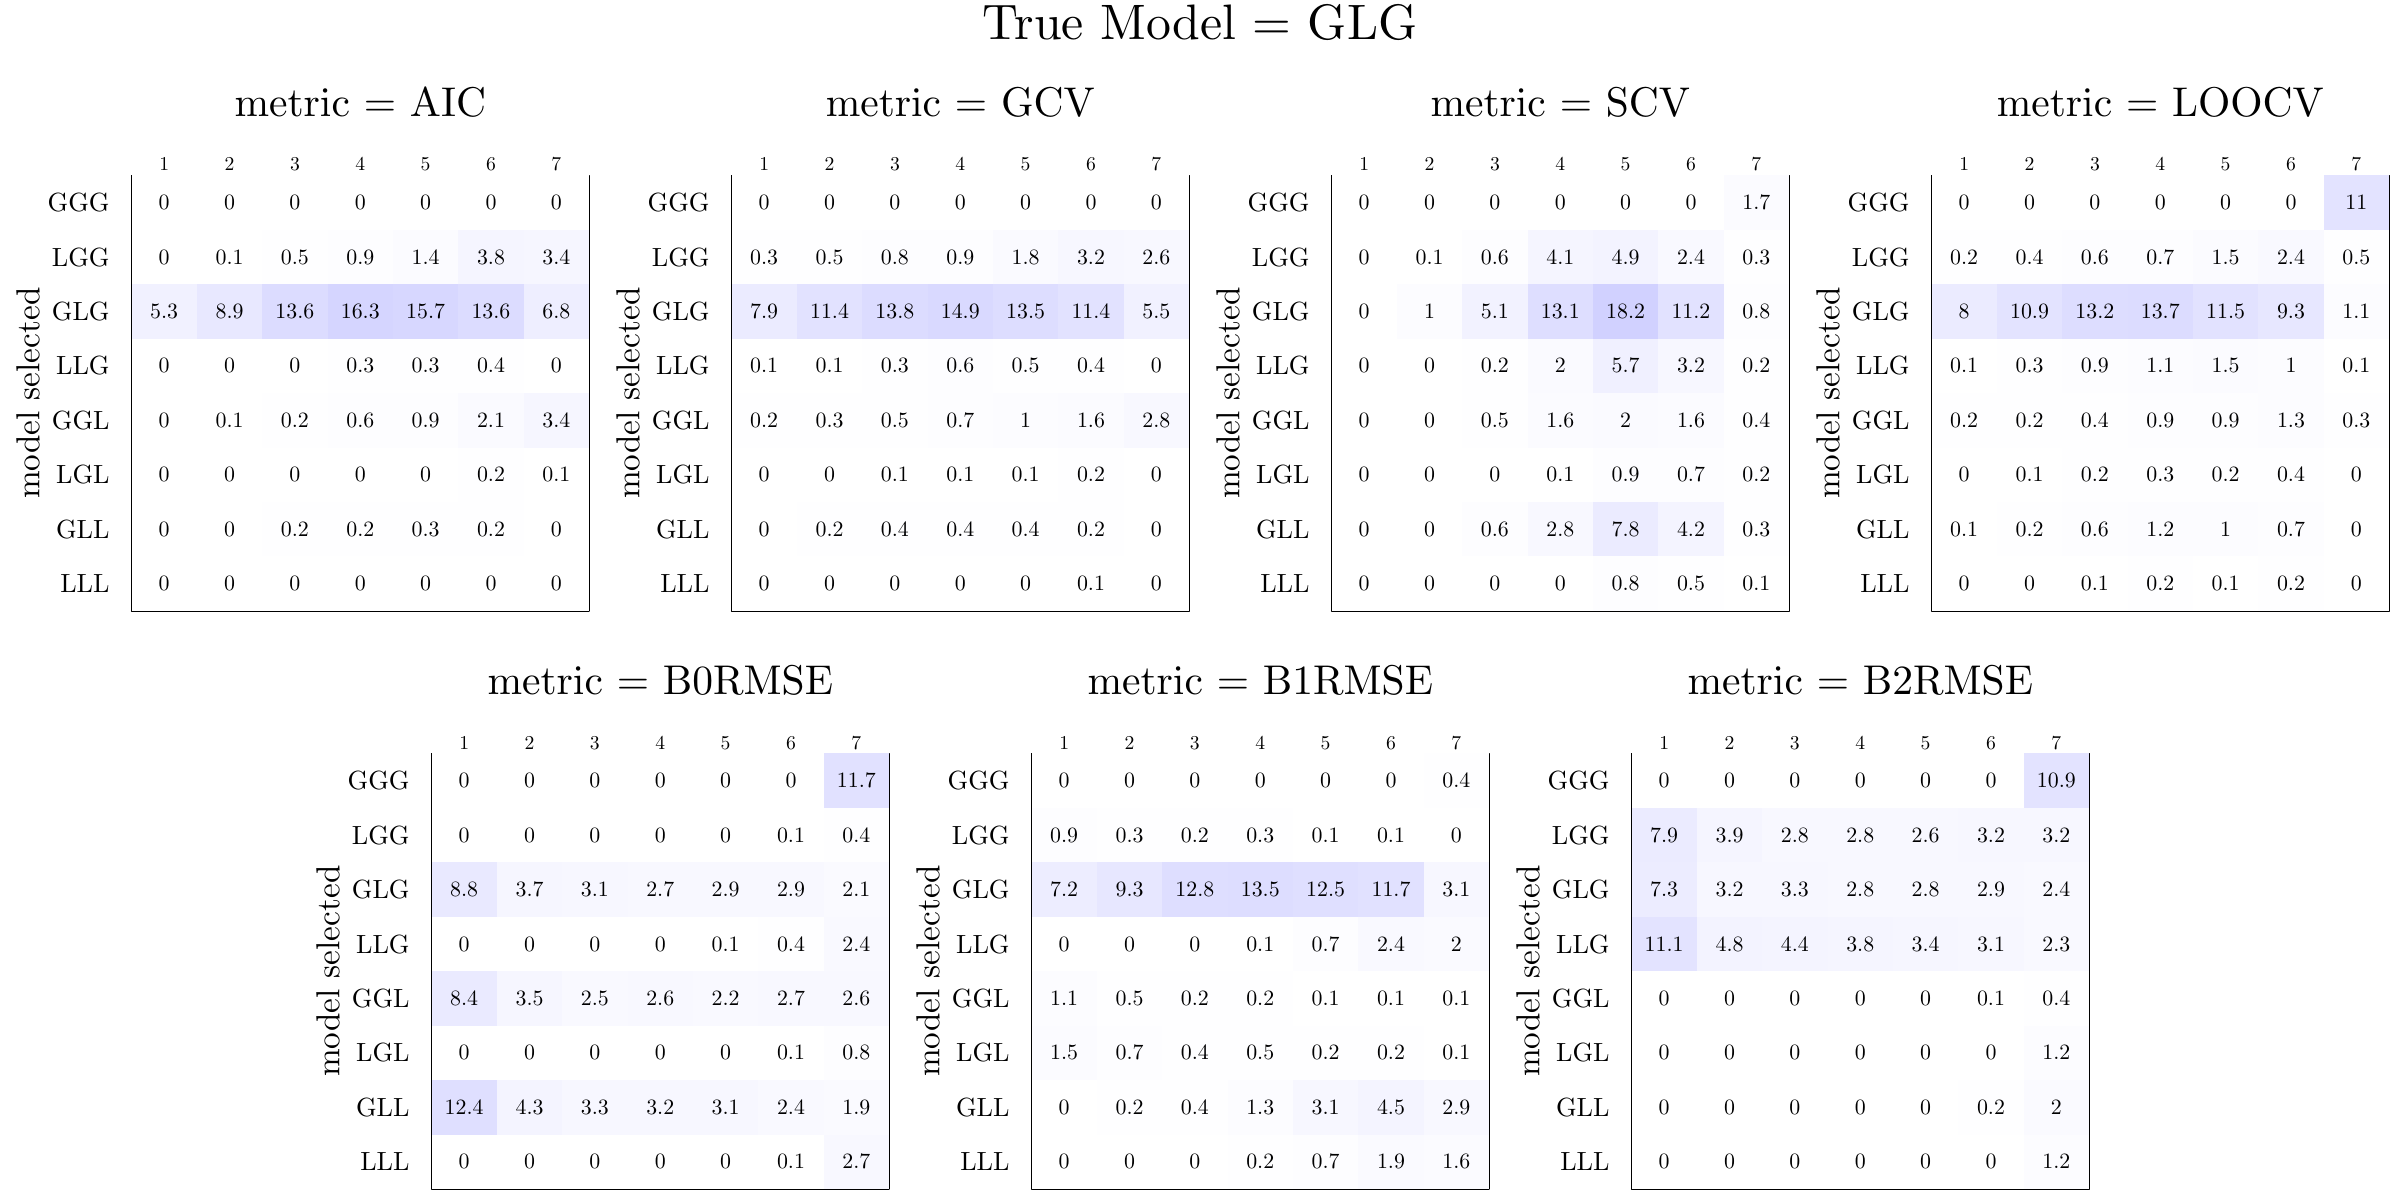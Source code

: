 % Created by tikzDevice version 0.8.1 on 2015-02-25 18:54:22
% !TEX encoding = UTF-8 Unicode
\documentclass{article}
\nonstopmode

\usepackage{tikz}

\usepackage[active,tightpage,psfixbb]{preview}

\PreviewEnvironment{pgfpicture}

\setlength\PreviewBorder{0pt}

\newcommand{\SweaveOpts}[1]{}  % do not interfere with LaTeX
\newcommand{\SweaveInput}[1]{} % because they are not real TeX commands
\newcommand{\Sexpr}[1]{}       % will only be parsed by R


%\usepackage{animate}
\usepackage[round]{natbib}
%\usepackage[nolists]{endfloat}
\usepackage[width = 5in]{geometry}
\usepackage{pdfpages, caption}
\usepackage{rotating}
\usepackage{caption, amsmath, graphicx, setspace, multirow, color, hyperref, array}
\usepackage{xcolor, colortbl}
\usepackage{arydshln}

\definecolor{Gray}{gray}{0.85}
\definecolor{Gray95}{gray}{0.95}
\definecolor{Gray75}{gray}{0.75}

\title{Can Conventional Measures Identify Geographically Varying Mixed Regression Relationships? A Simulation-based Analysis of Locally Weighted Regression}
\author{Aaron Swoboda}



\begin{document}

\begin{tikzpicture}[x=1pt,y=1pt]
\definecolor{fillColor}{RGB}{255,255,255}
\path[use as bounding box,fill=fillColor,fill opacity=0.00] (0,0) rectangle (867.24,433.62);
\begin{scope}
\path[clip] (  0.00,  0.00) rectangle (867.24,433.62);
\definecolor{drawColor}{RGB}{0,0,0}

\path[draw=drawColor,line width= 0.4pt,line join=round,line cap=round] ( 47.52,212.85) --
	(212.85,212.85) --
	(212.85,370.26) --
	( 47.52,370.26) --
	( 47.52,212.85);
\definecolor{fillColor}{RGB}{255,255,255}

\path[fill=fillColor] ( 47.52,350.58) rectangle ( 71.14,370.26);

\path[fill=fillColor] ( 47.52,330.91) rectangle ( 71.14,350.58);
\definecolor{fillColor}{RGB}{241,241,255}

\path[fill=fillColor] ( 47.52,311.23) rectangle ( 71.14,330.91);
\definecolor{fillColor}{RGB}{255,255,255}

\path[fill=fillColor] ( 47.52,291.56) rectangle ( 71.14,311.23);

\path[fill=fillColor] ( 47.52,271.88) rectangle ( 71.14,291.56);

\path[fill=fillColor] ( 47.52,252.20) rectangle ( 71.14,271.88);

\path[fill=fillColor] ( 47.52,232.53) rectangle ( 71.14,252.20);

\path[fill=fillColor] ( 47.52,212.85) rectangle ( 71.14,232.53);

\path[fill=fillColor] ( 71.14,350.58) rectangle ( 94.76,370.26);

\path[fill=fillColor] ( 71.14,330.91) rectangle ( 94.76,350.58);
\definecolor{fillColor}{RGB}{232,232,255}

\path[fill=fillColor] ( 71.14,311.23) rectangle ( 94.76,330.91);
\definecolor{fillColor}{RGB}{255,255,255}

\path[fill=fillColor] ( 71.14,291.56) rectangle ( 94.76,311.23);

\path[fill=fillColor] ( 71.14,271.88) rectangle ( 94.76,291.56);

\path[fill=fillColor] ( 71.14,252.20) rectangle ( 94.76,271.88);

\path[fill=fillColor] ( 71.14,232.53) rectangle ( 94.76,252.20);

\path[fill=fillColor] ( 71.14,212.85) rectangle ( 94.76,232.53);

\path[fill=fillColor] ( 94.76,350.58) rectangle (118.38,370.26);
\definecolor{fillColor}{RGB}{254,254,255}

\path[fill=fillColor] ( 94.76,330.91) rectangle (118.38,350.58);
\definecolor{fillColor}{RGB}{220,220,255}

\path[fill=fillColor] ( 94.76,311.23) rectangle (118.38,330.91);
\definecolor{fillColor}{RGB}{255,255,255}

\path[fill=fillColor] ( 94.76,291.56) rectangle (118.38,311.23);
\definecolor{fillColor}{RGB}{254,254,255}

\path[fill=fillColor] ( 94.76,271.88) rectangle (118.38,291.56);
\definecolor{fillColor}{RGB}{255,255,255}

\path[fill=fillColor] ( 94.76,252.20) rectangle (118.38,271.88);
\definecolor{fillColor}{RGB}{254,254,255}

\path[fill=fillColor] ( 94.76,232.53) rectangle (118.38,252.20);
\definecolor{fillColor}{RGB}{255,255,255}

\path[fill=fillColor] ( 94.76,212.85) rectangle (118.38,232.53);

\path[fill=fillColor] (118.38,350.58) rectangle (141.99,370.26);
\definecolor{fillColor}{RGB}{253,253,255}

\path[fill=fillColor] (118.38,330.91) rectangle (141.99,350.58);
\definecolor{fillColor}{RGB}{213,213,255}

\path[fill=fillColor] (118.38,311.23) rectangle (141.99,330.91);
\definecolor{fillColor}{RGB}{254,254,255}

\path[fill=fillColor] (118.38,291.56) rectangle (141.99,311.23);
\definecolor{fillColor}{RGB}{253,253,255}

\path[fill=fillColor] (118.38,271.88) rectangle (141.99,291.56);
\definecolor{fillColor}{RGB}{255,255,255}

\path[fill=fillColor] (118.38,252.20) rectangle (141.99,271.88);
\definecolor{fillColor}{RGB}{254,254,255}

\path[fill=fillColor] (118.38,232.53) rectangle (141.99,252.20);
\definecolor{fillColor}{RGB}{255,255,255}

\path[fill=fillColor] (118.38,212.85) rectangle (141.99,232.53);

\path[fill=fillColor] (141.99,350.58) rectangle (165.61,370.26);
\definecolor{fillColor}{RGB}{251,251,255}

\path[fill=fillColor] (141.99,330.91) rectangle (165.61,350.58);
\definecolor{fillColor}{RGB}{215,215,255}

\path[fill=fillColor] (141.99,311.23) rectangle (165.61,330.91);
\definecolor{fillColor}{RGB}{254,254,255}

\path[fill=fillColor] (141.99,291.56) rectangle (165.61,311.23);
\definecolor{fillColor}{RGB}{253,253,255}

\path[fill=fillColor] (141.99,271.88) rectangle (165.61,291.56);
\definecolor{fillColor}{RGB}{255,255,255}

\path[fill=fillColor] (141.99,252.20) rectangle (165.61,271.88);
\definecolor{fillColor}{RGB}{254,254,255}

\path[fill=fillColor] (141.99,232.53) rectangle (165.61,252.20);
\definecolor{fillColor}{RGB}{255,255,255}

\path[fill=fillColor] (141.99,212.85) rectangle (165.61,232.53);

\path[fill=fillColor] (165.61,350.58) rectangle (189.23,370.26);
\definecolor{fillColor}{RGB}{245,245,255}

\path[fill=fillColor] (165.61,330.91) rectangle (189.23,350.58);
\definecolor{fillColor}{RGB}{220,220,255}

\path[fill=fillColor] (165.61,311.23) rectangle (189.23,330.91);
\definecolor{fillColor}{RGB}{254,254,255}

\path[fill=fillColor] (165.61,291.56) rectangle (189.23,311.23);
\definecolor{fillColor}{RGB}{250,250,255}

\path[fill=fillColor] (165.61,271.88) rectangle (189.23,291.56);
\definecolor{fillColor}{RGB}{254,254,255}

\path[fill=fillColor] (165.61,252.20) rectangle (189.23,271.88);

\path[fill=fillColor] (165.61,232.53) rectangle (189.23,252.20);
\definecolor{fillColor}{RGB}{255,255,255}

\path[fill=fillColor] (165.61,212.85) rectangle (189.23,232.53);

\path[fill=fillColor] (189.23,350.58) rectangle (212.85,370.26);
\definecolor{fillColor}{RGB}{246,246,255}

\path[fill=fillColor] (189.23,330.91) rectangle (212.85,350.58);
\definecolor{fillColor}{RGB}{238,238,255}

\path[fill=fillColor] (189.23,311.23) rectangle (212.85,330.91);
\definecolor{fillColor}{RGB}{255,255,255}

\path[fill=fillColor] (189.23,291.56) rectangle (212.85,311.23);
\definecolor{fillColor}{RGB}{246,246,255}

\path[fill=fillColor] (189.23,271.88) rectangle (212.85,291.56);
\definecolor{fillColor}{RGB}{255,255,255}

\path[fill=fillColor] (189.23,252.20) rectangle (212.85,271.88);

\path[fill=fillColor] (189.23,232.53) rectangle (212.85,252.20);

\path[fill=fillColor] (189.23,212.85) rectangle (212.85,232.53);

\node[text=drawColor,anchor=base,inner sep=0pt, outer sep=0pt, scale=  0.79] at ( 59.33,357.88) {0};

\node[text=drawColor,anchor=base,inner sep=0pt, outer sep=0pt, scale=  0.79] at ( 59.33,338.21) {0};

\node[text=drawColor,anchor=base,inner sep=0pt, outer sep=0pt, scale=  0.79] at ( 59.33,318.53) {5.3};

\node[text=drawColor,anchor=base,inner sep=0pt, outer sep=0pt, scale=  0.79] at ( 59.33,298.85) {0};

\node[text=drawColor,anchor=base,inner sep=0pt, outer sep=0pt, scale=  0.79] at ( 59.33,279.18) {0};

\node[text=drawColor,anchor=base,inner sep=0pt, outer sep=0pt, scale=  0.79] at ( 59.33,259.50) {0};

\node[text=drawColor,anchor=base,inner sep=0pt, outer sep=0pt, scale=  0.79] at ( 59.33,239.82) {0};

\node[text=drawColor,anchor=base,inner sep=0pt, outer sep=0pt, scale=  0.79] at ( 59.33,220.15) {0};

\node[text=drawColor,anchor=base,inner sep=0pt, outer sep=0pt, scale=  0.79] at ( 82.95,357.88) {0};

\node[text=drawColor,anchor=base,inner sep=0pt, outer sep=0pt, scale=  0.79] at ( 82.95,338.21) {0.1};

\node[text=drawColor,anchor=base,inner sep=0pt, outer sep=0pt, scale=  0.79] at ( 82.95,318.53) {8.9};

\node[text=drawColor,anchor=base,inner sep=0pt, outer sep=0pt, scale=  0.79] at ( 82.95,298.85) {0};

\node[text=drawColor,anchor=base,inner sep=0pt, outer sep=0pt, scale=  0.79] at ( 82.95,279.18) {0.1};

\node[text=drawColor,anchor=base,inner sep=0pt, outer sep=0pt, scale=  0.79] at ( 82.95,259.50) {0};

\node[text=drawColor,anchor=base,inner sep=0pt, outer sep=0pt, scale=  0.79] at ( 82.95,239.82) {0};

\node[text=drawColor,anchor=base,inner sep=0pt, outer sep=0pt, scale=  0.79] at ( 82.95,220.15) {0};

\node[text=drawColor,anchor=base,inner sep=0pt, outer sep=0pt, scale=  0.79] at (106.57,357.88) {0};

\node[text=drawColor,anchor=base,inner sep=0pt, outer sep=0pt, scale=  0.79] at (106.57,338.21) {0.5};

\node[text=drawColor,anchor=base,inner sep=0pt, outer sep=0pt, scale=  0.79] at (106.57,318.53) {13.6};

\node[text=drawColor,anchor=base,inner sep=0pt, outer sep=0pt, scale=  0.79] at (106.57,298.85) {0};

\node[text=drawColor,anchor=base,inner sep=0pt, outer sep=0pt, scale=  0.79] at (106.57,279.18) {0.2};

\node[text=drawColor,anchor=base,inner sep=0pt, outer sep=0pt, scale=  0.79] at (106.57,259.50) {0};

\node[text=drawColor,anchor=base,inner sep=0pt, outer sep=0pt, scale=  0.79] at (106.57,239.82) {0.2};

\node[text=drawColor,anchor=base,inner sep=0pt, outer sep=0pt, scale=  0.79] at (106.57,220.15) {0};

\node[text=drawColor,anchor=base,inner sep=0pt, outer sep=0pt, scale=  0.79] at (130.19,357.88) {0};

\node[text=drawColor,anchor=base,inner sep=0pt, outer sep=0pt, scale=  0.79] at (130.19,338.21) {0.9};

\node[text=drawColor,anchor=base,inner sep=0pt, outer sep=0pt, scale=  0.79] at (130.19,318.53) {16.3};

\node[text=drawColor,anchor=base,inner sep=0pt, outer sep=0pt, scale=  0.79] at (130.19,298.85) {0.3};

\node[text=drawColor,anchor=base,inner sep=0pt, outer sep=0pt, scale=  0.79] at (130.19,279.18) {0.6};

\node[text=drawColor,anchor=base,inner sep=0pt, outer sep=0pt, scale=  0.79] at (130.19,259.50) {0};

\node[text=drawColor,anchor=base,inner sep=0pt, outer sep=0pt, scale=  0.79] at (130.19,239.82) {0.2};

\node[text=drawColor,anchor=base,inner sep=0pt, outer sep=0pt, scale=  0.79] at (130.19,220.15) {0};

\node[text=drawColor,anchor=base,inner sep=0pt, outer sep=0pt, scale=  0.79] at (153.80,357.88) {0};

\node[text=drawColor,anchor=base,inner sep=0pt, outer sep=0pt, scale=  0.79] at (153.80,338.21) {1.4};

\node[text=drawColor,anchor=base,inner sep=0pt, outer sep=0pt, scale=  0.79] at (153.80,318.53) {15.7};

\node[text=drawColor,anchor=base,inner sep=0pt, outer sep=0pt, scale=  0.79] at (153.80,298.85) {0.3};

\node[text=drawColor,anchor=base,inner sep=0pt, outer sep=0pt, scale=  0.79] at (153.80,279.18) {0.9};

\node[text=drawColor,anchor=base,inner sep=0pt, outer sep=0pt, scale=  0.79] at (153.80,259.50) {0};

\node[text=drawColor,anchor=base,inner sep=0pt, outer sep=0pt, scale=  0.79] at (153.80,239.82) {0.3};

\node[text=drawColor,anchor=base,inner sep=0pt, outer sep=0pt, scale=  0.79] at (153.80,220.15) {0};

\node[text=drawColor,anchor=base,inner sep=0pt, outer sep=0pt, scale=  0.79] at (177.42,357.88) {0};

\node[text=drawColor,anchor=base,inner sep=0pt, outer sep=0pt, scale=  0.79] at (177.42,338.21) {3.8};

\node[text=drawColor,anchor=base,inner sep=0pt, outer sep=0pt, scale=  0.79] at (177.42,318.53) {13.6};

\node[text=drawColor,anchor=base,inner sep=0pt, outer sep=0pt, scale=  0.79] at (177.42,298.85) {0.4};

\node[text=drawColor,anchor=base,inner sep=0pt, outer sep=0pt, scale=  0.79] at (177.42,279.18) {2.1};

\node[text=drawColor,anchor=base,inner sep=0pt, outer sep=0pt, scale=  0.79] at (177.42,259.50) {0.2};

\node[text=drawColor,anchor=base,inner sep=0pt, outer sep=0pt, scale=  0.79] at (177.42,239.82) {0.2};

\node[text=drawColor,anchor=base,inner sep=0pt, outer sep=0pt, scale=  0.79] at (177.42,220.15) {0};

\node[text=drawColor,anchor=base,inner sep=0pt, outer sep=0pt, scale=  0.79] at (201.04,357.88) {0};

\node[text=drawColor,anchor=base,inner sep=0pt, outer sep=0pt, scale=  0.79] at (201.04,338.21) {3.4};

\node[text=drawColor,anchor=base,inner sep=0pt, outer sep=0pt, scale=  0.79] at (201.04,318.53) {6.8};

\node[text=drawColor,anchor=base,inner sep=0pt, outer sep=0pt, scale=  0.79] at (201.04,298.85) {0};

\node[text=drawColor,anchor=base,inner sep=0pt, outer sep=0pt, scale=  0.79] at (201.04,279.18) {3.4};

\node[text=drawColor,anchor=base,inner sep=0pt, outer sep=0pt, scale=  0.79] at (201.04,259.50) {0.1};

\node[text=drawColor,anchor=base,inner sep=0pt, outer sep=0pt, scale=  0.79] at (201.04,239.82) {0};

\node[text=drawColor,anchor=base,inner sep=0pt, outer sep=0pt, scale=  0.79] at (201.04,220.15) {0};

\node[text=drawColor,anchor=base,inner sep=0pt, outer sep=0pt, scale=  0.71] at ( 59.33,371.84) {1};

\node[text=drawColor,anchor=base,inner sep=0pt, outer sep=0pt, scale=  0.71] at ( 82.95,371.84) {2};

\node[text=drawColor,anchor=base,inner sep=0pt, outer sep=0pt, scale=  0.71] at (106.57,371.84) {3};

\node[text=drawColor,anchor=base,inner sep=0pt, outer sep=0pt, scale=  0.71] at (130.19,371.84) {4};

\node[text=drawColor,anchor=base,inner sep=0pt, outer sep=0pt, scale=  0.71] at (153.80,371.84) {5};

\node[text=drawColor,anchor=base,inner sep=0pt, outer sep=0pt, scale=  0.71] at (177.42,371.84) {6};

\node[text=drawColor,anchor=base,inner sep=0pt, outer sep=0pt, scale=  0.71] at (201.04,371.84) {7};

\node[text=drawColor,anchor=base east,inner sep=0pt, outer sep=0pt, scale=  0.95] at ( 39.60,219.42) {LLL};

\node[text=drawColor,anchor=base east,inner sep=0pt, outer sep=0pt, scale=  0.95] at ( 39.60,239.09) {GLL};

\node[text=drawColor,anchor=base east,inner sep=0pt, outer sep=0pt, scale=  0.95] at ( 39.60,258.77) {LGL};

\node[text=drawColor,anchor=base east,inner sep=0pt, outer sep=0pt, scale=  0.95] at ( 39.60,278.44) {GGL};

\node[text=drawColor,anchor=base east,inner sep=0pt, outer sep=0pt, scale=  0.95] at ( 39.60,298.12) {LLG};

\node[text=drawColor,anchor=base east,inner sep=0pt, outer sep=0pt, scale=  0.95] at ( 39.60,317.80) {GLG};

\node[text=drawColor,anchor=base east,inner sep=0pt, outer sep=0pt, scale=  0.95] at ( 39.60,337.47) {LGG};

\node[text=drawColor,anchor=base east,inner sep=0pt, outer sep=0pt, scale=  0.95] at ( 39.60,357.15) {GGG};

\node[text=drawColor,rotate= 90.00,anchor=base,inner sep=0pt, outer sep=0pt, scale=  1.20] at ( 14.26,291.56) {model selected};

\node[text=drawColor,anchor=base,inner sep=0pt, outer sep=0pt, scale=  1.50] at (130.19,391.64) {metric = AIC};
\end{scope}
\begin{scope}
\path[clip] (  0.00,  0.00) rectangle (867.24,433.62);
\definecolor{drawColor}{RGB}{0,0,0}

\path[draw=drawColor,line width= 0.4pt,line join=round,line cap=round] (264.33,212.85) --
	(429.66,212.85) --
	(429.66,370.26) --
	(264.33,370.26) --
	(264.33,212.85);
\definecolor{fillColor}{RGB}{255,255,255}

\path[fill=fillColor] (264.33,350.58) rectangle (287.95,370.26);
\definecolor{fillColor}{RGB}{254,254,255}

\path[fill=fillColor] (264.33,330.91) rectangle (287.95,350.58);
\definecolor{fillColor}{RGB}{235,235,255}

\path[fill=fillColor] (264.33,311.23) rectangle (287.95,330.91);
\definecolor{fillColor}{RGB}{255,255,255}

\path[fill=fillColor] (264.33,291.56) rectangle (287.95,311.23);
\definecolor{fillColor}{RGB}{254,254,255}

\path[fill=fillColor] (264.33,271.88) rectangle (287.95,291.56);
\definecolor{fillColor}{RGB}{255,255,255}

\path[fill=fillColor] (264.33,252.20) rectangle (287.95,271.88);

\path[fill=fillColor] (264.33,232.53) rectangle (287.95,252.20);

\path[fill=fillColor] (264.33,212.85) rectangle (287.95,232.53);

\path[fill=fillColor] (287.95,350.58) rectangle (311.57,370.26);
\definecolor{fillColor}{RGB}{254,254,255}

\path[fill=fillColor] (287.95,330.91) rectangle (311.57,350.58);
\definecolor{fillColor}{RGB}{226,226,255}

\path[fill=fillColor] (287.95,311.23) rectangle (311.57,330.91);
\definecolor{fillColor}{RGB}{255,255,255}

\path[fill=fillColor] (287.95,291.56) rectangle (311.57,311.23);
\definecolor{fillColor}{RGB}{254,254,255}

\path[fill=fillColor] (287.95,271.88) rectangle (311.57,291.56);
\definecolor{fillColor}{RGB}{255,255,255}

\path[fill=fillColor] (287.95,252.20) rectangle (311.57,271.88);
\definecolor{fillColor}{RGB}{254,254,255}

\path[fill=fillColor] (287.95,232.53) rectangle (311.57,252.20);
\definecolor{fillColor}{RGB}{255,255,255}

\path[fill=fillColor] (287.95,212.85) rectangle (311.57,232.53);

\path[fill=fillColor] (311.57,350.58) rectangle (335.19,370.26);
\definecolor{fillColor}{RGB}{253,253,255}

\path[fill=fillColor] (311.57,330.91) rectangle (335.19,350.58);
\definecolor{fillColor}{RGB}{220,220,255}

\path[fill=fillColor] (311.57,311.23) rectangle (335.19,330.91);
\definecolor{fillColor}{RGB}{254,254,255}

\path[fill=fillColor] (311.57,291.56) rectangle (335.19,311.23);

\path[fill=fillColor] (311.57,271.88) rectangle (335.19,291.56);
\definecolor{fillColor}{RGB}{255,255,255}

\path[fill=fillColor] (311.57,252.20) rectangle (335.19,271.88);
\definecolor{fillColor}{RGB}{254,254,255}

\path[fill=fillColor] (311.57,232.53) rectangle (335.19,252.20);
\definecolor{fillColor}{RGB}{255,255,255}

\path[fill=fillColor] (311.57,212.85) rectangle (335.19,232.53);

\path[fill=fillColor] (335.19,350.58) rectangle (358.80,370.26);
\definecolor{fillColor}{RGB}{253,253,255}

\path[fill=fillColor] (335.19,330.91) rectangle (358.80,350.58);
\definecolor{fillColor}{RGB}{217,217,255}

\path[fill=fillColor] (335.19,311.23) rectangle (358.80,330.91);
\definecolor{fillColor}{RGB}{253,253,255}

\path[fill=fillColor] (335.19,291.56) rectangle (358.80,311.23);

\path[fill=fillColor] (335.19,271.88) rectangle (358.80,291.56);
\definecolor{fillColor}{RGB}{255,255,255}

\path[fill=fillColor] (335.19,252.20) rectangle (358.80,271.88);
\definecolor{fillColor}{RGB}{254,254,255}

\path[fill=fillColor] (335.19,232.53) rectangle (358.80,252.20);
\definecolor{fillColor}{RGB}{255,255,255}

\path[fill=fillColor] (335.19,212.85) rectangle (358.80,232.53);

\path[fill=fillColor] (358.80,350.58) rectangle (382.42,370.26);
\definecolor{fillColor}{RGB}{250,250,255}

\path[fill=fillColor] (358.80,330.91) rectangle (382.42,350.58);
\definecolor{fillColor}{RGB}{221,221,255}

\path[fill=fillColor] (358.80,311.23) rectangle (382.42,330.91);
\definecolor{fillColor}{RGB}{254,254,255}

\path[fill=fillColor] (358.80,291.56) rectangle (382.42,311.23);
\definecolor{fillColor}{RGB}{252,252,255}

\path[fill=fillColor] (358.80,271.88) rectangle (382.42,291.56);
\definecolor{fillColor}{RGB}{255,255,255}

\path[fill=fillColor] (358.80,252.20) rectangle (382.42,271.88);
\definecolor{fillColor}{RGB}{254,254,255}

\path[fill=fillColor] (358.80,232.53) rectangle (382.42,252.20);
\definecolor{fillColor}{RGB}{255,255,255}

\path[fill=fillColor] (358.80,212.85) rectangle (382.42,232.53);

\path[fill=fillColor] (382.42,350.58) rectangle (406.04,370.26);
\definecolor{fillColor}{RGB}{247,247,255}

\path[fill=fillColor] (382.42,330.91) rectangle (406.04,350.58);
\definecolor{fillColor}{RGB}{226,226,255}

\path[fill=fillColor] (382.42,311.23) rectangle (406.04,330.91);
\definecolor{fillColor}{RGB}{254,254,255}

\path[fill=fillColor] (382.42,291.56) rectangle (406.04,311.23);
\definecolor{fillColor}{RGB}{251,251,255}

\path[fill=fillColor] (382.42,271.88) rectangle (406.04,291.56);
\definecolor{fillColor}{RGB}{254,254,255}

\path[fill=fillColor] (382.42,252.20) rectangle (406.04,271.88);

\path[fill=fillColor] (382.42,232.53) rectangle (406.04,252.20);
\definecolor{fillColor}{RGB}{255,255,255}

\path[fill=fillColor] (382.42,212.85) rectangle (406.04,232.53);

\path[fill=fillColor] (406.04,350.58) rectangle (429.66,370.26);
\definecolor{fillColor}{RGB}{248,248,255}

\path[fill=fillColor] (406.04,330.91) rectangle (429.66,350.58);
\definecolor{fillColor}{RGB}{241,241,255}

\path[fill=fillColor] (406.04,311.23) rectangle (429.66,330.91);
\definecolor{fillColor}{RGB}{255,255,255}

\path[fill=fillColor] (406.04,291.56) rectangle (429.66,311.23);
\definecolor{fillColor}{RGB}{248,248,255}

\path[fill=fillColor] (406.04,271.88) rectangle (429.66,291.56);
\definecolor{fillColor}{RGB}{255,255,255}

\path[fill=fillColor] (406.04,252.20) rectangle (429.66,271.88);

\path[fill=fillColor] (406.04,232.53) rectangle (429.66,252.20);

\path[fill=fillColor] (406.04,212.85) rectangle (429.66,232.53);

\node[text=drawColor,anchor=base,inner sep=0pt, outer sep=0pt, scale=  0.79] at (276.14,357.88) {0};

\node[text=drawColor,anchor=base,inner sep=0pt, outer sep=0pt, scale=  0.79] at (276.14,338.21) {0.3};

\node[text=drawColor,anchor=base,inner sep=0pt, outer sep=0pt, scale=  0.79] at (276.14,318.53) {7.9};

\node[text=drawColor,anchor=base,inner sep=0pt, outer sep=0pt, scale=  0.79] at (276.14,298.85) {0.1};

\node[text=drawColor,anchor=base,inner sep=0pt, outer sep=0pt, scale=  0.79] at (276.14,279.18) {0.2};

\node[text=drawColor,anchor=base,inner sep=0pt, outer sep=0pt, scale=  0.79] at (276.14,259.50) {0};

\node[text=drawColor,anchor=base,inner sep=0pt, outer sep=0pt, scale=  0.79] at (276.14,239.82) {0};

\node[text=drawColor,anchor=base,inner sep=0pt, outer sep=0pt, scale=  0.79] at (276.14,220.15) {0};

\node[text=drawColor,anchor=base,inner sep=0pt, outer sep=0pt, scale=  0.79] at (299.76,357.88) {0};

\node[text=drawColor,anchor=base,inner sep=0pt, outer sep=0pt, scale=  0.79] at (299.76,338.21) {0.5};

\node[text=drawColor,anchor=base,inner sep=0pt, outer sep=0pt, scale=  0.79] at (299.76,318.53) {11.4};

\node[text=drawColor,anchor=base,inner sep=0pt, outer sep=0pt, scale=  0.79] at (299.76,298.85) {0.1};

\node[text=drawColor,anchor=base,inner sep=0pt, outer sep=0pt, scale=  0.79] at (299.76,279.18) {0.3};

\node[text=drawColor,anchor=base,inner sep=0pt, outer sep=0pt, scale=  0.79] at (299.76,259.50) {0};

\node[text=drawColor,anchor=base,inner sep=0pt, outer sep=0pt, scale=  0.79] at (299.76,239.82) {0.2};

\node[text=drawColor,anchor=base,inner sep=0pt, outer sep=0pt, scale=  0.79] at (299.76,220.15) {0};

\node[text=drawColor,anchor=base,inner sep=0pt, outer sep=0pt, scale=  0.79] at (323.38,357.88) {0};

\node[text=drawColor,anchor=base,inner sep=0pt, outer sep=0pt, scale=  0.79] at (323.38,338.21) {0.8};

\node[text=drawColor,anchor=base,inner sep=0pt, outer sep=0pt, scale=  0.79] at (323.38,318.53) {13.8};

\node[text=drawColor,anchor=base,inner sep=0pt, outer sep=0pt, scale=  0.79] at (323.38,298.85) {0.3};

\node[text=drawColor,anchor=base,inner sep=0pt, outer sep=0pt, scale=  0.79] at (323.38,279.18) {0.5};

\node[text=drawColor,anchor=base,inner sep=0pt, outer sep=0pt, scale=  0.79] at (323.38,259.50) {0.1};

\node[text=drawColor,anchor=base,inner sep=0pt, outer sep=0pt, scale=  0.79] at (323.38,239.82) {0.4};

\node[text=drawColor,anchor=base,inner sep=0pt, outer sep=0pt, scale=  0.79] at (323.38,220.15) {0};

\node[text=drawColor,anchor=base,inner sep=0pt, outer sep=0pt, scale=  0.79] at (347.00,357.88) {0};

\node[text=drawColor,anchor=base,inner sep=0pt, outer sep=0pt, scale=  0.79] at (347.00,338.21) {0.9};

\node[text=drawColor,anchor=base,inner sep=0pt, outer sep=0pt, scale=  0.79] at (347.00,318.53) {14.9};

\node[text=drawColor,anchor=base,inner sep=0pt, outer sep=0pt, scale=  0.79] at (347.00,298.85) {0.6};

\node[text=drawColor,anchor=base,inner sep=0pt, outer sep=0pt, scale=  0.79] at (347.00,279.18) {0.7};

\node[text=drawColor,anchor=base,inner sep=0pt, outer sep=0pt, scale=  0.79] at (347.00,259.50) {0.1};

\node[text=drawColor,anchor=base,inner sep=0pt, outer sep=0pt, scale=  0.79] at (347.00,239.82) {0.4};

\node[text=drawColor,anchor=base,inner sep=0pt, outer sep=0pt, scale=  0.79] at (347.00,220.15) {0};

\node[text=drawColor,anchor=base,inner sep=0pt, outer sep=0pt, scale=  0.79] at (370.61,357.88) {0};

\node[text=drawColor,anchor=base,inner sep=0pt, outer sep=0pt, scale=  0.79] at (370.61,338.21) {1.8};

\node[text=drawColor,anchor=base,inner sep=0pt, outer sep=0pt, scale=  0.79] at (370.61,318.53) {13.5};

\node[text=drawColor,anchor=base,inner sep=0pt, outer sep=0pt, scale=  0.79] at (370.61,298.85) {0.5};

\node[text=drawColor,anchor=base,inner sep=0pt, outer sep=0pt, scale=  0.79] at (370.61,279.18) {1};

\node[text=drawColor,anchor=base,inner sep=0pt, outer sep=0pt, scale=  0.79] at (370.61,259.50) {0.1};

\node[text=drawColor,anchor=base,inner sep=0pt, outer sep=0pt, scale=  0.79] at (370.61,239.82) {0.4};

\node[text=drawColor,anchor=base,inner sep=0pt, outer sep=0pt, scale=  0.79] at (370.61,220.15) {0};

\node[text=drawColor,anchor=base,inner sep=0pt, outer sep=0pt, scale=  0.79] at (394.23,357.88) {0};

\node[text=drawColor,anchor=base,inner sep=0pt, outer sep=0pt, scale=  0.79] at (394.23,338.21) {3.2};

\node[text=drawColor,anchor=base,inner sep=0pt, outer sep=0pt, scale=  0.79] at (394.23,318.53) {11.4};

\node[text=drawColor,anchor=base,inner sep=0pt, outer sep=0pt, scale=  0.79] at (394.23,298.85) {0.4};

\node[text=drawColor,anchor=base,inner sep=0pt, outer sep=0pt, scale=  0.79] at (394.23,279.18) {1.6};

\node[text=drawColor,anchor=base,inner sep=0pt, outer sep=0pt, scale=  0.79] at (394.23,259.50) {0.2};

\node[text=drawColor,anchor=base,inner sep=0pt, outer sep=0pt, scale=  0.79] at (394.23,239.82) {0.2};

\node[text=drawColor,anchor=base,inner sep=0pt, outer sep=0pt, scale=  0.79] at (394.23,220.15) {0.1};

\node[text=drawColor,anchor=base,inner sep=0pt, outer sep=0pt, scale=  0.79] at (417.85,357.88) {0};

\node[text=drawColor,anchor=base,inner sep=0pt, outer sep=0pt, scale=  0.79] at (417.85,338.21) {2.6};

\node[text=drawColor,anchor=base,inner sep=0pt, outer sep=0pt, scale=  0.79] at (417.85,318.53) {5.5};

\node[text=drawColor,anchor=base,inner sep=0pt, outer sep=0pt, scale=  0.79] at (417.85,298.85) {0};

\node[text=drawColor,anchor=base,inner sep=0pt, outer sep=0pt, scale=  0.79] at (417.85,279.18) {2.8};

\node[text=drawColor,anchor=base,inner sep=0pt, outer sep=0pt, scale=  0.79] at (417.85,259.50) {0};

\node[text=drawColor,anchor=base,inner sep=0pt, outer sep=0pt, scale=  0.79] at (417.85,239.82) {0};

\node[text=drawColor,anchor=base,inner sep=0pt, outer sep=0pt, scale=  0.79] at (417.85,220.15) {0};

\node[text=drawColor,anchor=base,inner sep=0pt, outer sep=0pt, scale=  0.71] at (276.14,371.84) {1};

\node[text=drawColor,anchor=base,inner sep=0pt, outer sep=0pt, scale=  0.71] at (299.76,371.84) {2};

\node[text=drawColor,anchor=base,inner sep=0pt, outer sep=0pt, scale=  0.71] at (323.38,371.84) {3};

\node[text=drawColor,anchor=base,inner sep=0pt, outer sep=0pt, scale=  0.71] at (347.00,371.84) {4};

\node[text=drawColor,anchor=base,inner sep=0pt, outer sep=0pt, scale=  0.71] at (370.61,371.84) {5};

\node[text=drawColor,anchor=base,inner sep=0pt, outer sep=0pt, scale=  0.71] at (394.23,371.84) {6};

\node[text=drawColor,anchor=base,inner sep=0pt, outer sep=0pt, scale=  0.71] at (417.85,371.84) {7};

\node[text=drawColor,anchor=base east,inner sep=0pt, outer sep=0pt, scale=  0.95] at (256.41,219.42) {LLL};

\node[text=drawColor,anchor=base east,inner sep=0pt, outer sep=0pt, scale=  0.95] at (256.41,239.09) {GLL};

\node[text=drawColor,anchor=base east,inner sep=0pt, outer sep=0pt, scale=  0.95] at (256.41,258.77) {LGL};

\node[text=drawColor,anchor=base east,inner sep=0pt, outer sep=0pt, scale=  0.95] at (256.41,278.44) {GGL};

\node[text=drawColor,anchor=base east,inner sep=0pt, outer sep=0pt, scale=  0.95] at (256.41,298.12) {LLG};

\node[text=drawColor,anchor=base east,inner sep=0pt, outer sep=0pt, scale=  0.95] at (256.41,317.80) {GLG};

\node[text=drawColor,anchor=base east,inner sep=0pt, outer sep=0pt, scale=  0.95] at (256.41,337.47) {LGG};

\node[text=drawColor,anchor=base east,inner sep=0pt, outer sep=0pt, scale=  0.95] at (256.41,357.15) {GGG};

\node[text=drawColor,rotate= 90.00,anchor=base,inner sep=0pt, outer sep=0pt, scale=  1.20] at (231.07,291.56) {model selected};

\node[text=drawColor,anchor=base,inner sep=0pt, outer sep=0pt, scale=  1.50] at (347.00,391.64) {metric = GCV};
\end{scope}
\begin{scope}
\path[clip] (  0.00,  0.00) rectangle (867.24,433.62);
\definecolor{drawColor}{RGB}{0,0,0}

\path[draw=drawColor,line width= 0.4pt,line join=round,line cap=round] (481.14,212.85) --
	(646.47,212.85) --
	(646.47,370.26) --
	(481.14,370.26) --
	(481.14,212.85);
\definecolor{fillColor}{RGB}{255,255,255}

\path[fill=fillColor] (481.14,350.58) rectangle (504.76,370.26);

\path[fill=fillColor] (481.14,330.91) rectangle (504.76,350.58);

\path[fill=fillColor] (481.14,311.23) rectangle (504.76,330.91);

\path[fill=fillColor] (481.14,291.56) rectangle (504.76,311.23);

\path[fill=fillColor] (481.14,271.88) rectangle (504.76,291.56);

\path[fill=fillColor] (481.14,252.20) rectangle (504.76,271.88);

\path[fill=fillColor] (481.14,232.53) rectangle (504.76,252.20);

\path[fill=fillColor] (481.14,212.85) rectangle (504.76,232.53);

\path[fill=fillColor] (504.76,350.58) rectangle (528.38,370.26);

\path[fill=fillColor] (504.76,330.91) rectangle (528.38,350.58);
\definecolor{fillColor}{RGB}{252,252,255}

\path[fill=fillColor] (504.76,311.23) rectangle (528.38,330.91);
\definecolor{fillColor}{RGB}{255,255,255}

\path[fill=fillColor] (504.76,291.56) rectangle (528.38,311.23);

\path[fill=fillColor] (504.76,271.88) rectangle (528.38,291.56);

\path[fill=fillColor] (504.76,252.20) rectangle (528.38,271.88);

\path[fill=fillColor] (504.76,232.53) rectangle (528.38,252.20);

\path[fill=fillColor] (504.76,212.85) rectangle (528.38,232.53);

\path[fill=fillColor] (528.38,350.58) rectangle (552.00,370.26);
\definecolor{fillColor}{RGB}{253,253,255}

\path[fill=fillColor] (528.38,330.91) rectangle (552.00,350.58);
\definecolor{fillColor}{RGB}{242,242,255}

\path[fill=fillColor] (528.38,311.23) rectangle (552.00,330.91);
\definecolor{fillColor}{RGB}{254,254,255}

\path[fill=fillColor] (528.38,291.56) rectangle (552.00,311.23);

\path[fill=fillColor] (528.38,271.88) rectangle (552.00,291.56);
\definecolor{fillColor}{RGB}{255,255,255}

\path[fill=fillColor] (528.38,252.20) rectangle (552.00,271.88);
\definecolor{fillColor}{RGB}{253,253,255}

\path[fill=fillColor] (528.38,232.53) rectangle (552.00,252.20);
\definecolor{fillColor}{RGB}{255,255,255}

\path[fill=fillColor] (528.38,212.85) rectangle (552.00,232.53);

\path[fill=fillColor] (552.00,350.58) rectangle (575.61,370.26);
\definecolor{fillColor}{RGB}{245,245,255}

\path[fill=fillColor] (552.00,330.91) rectangle (575.61,350.58);
\definecolor{fillColor}{RGB}{222,222,255}

\path[fill=fillColor] (552.00,311.23) rectangle (575.61,330.91);
\definecolor{fillColor}{RGB}{250,250,255}

\path[fill=fillColor] (552.00,291.56) rectangle (575.61,311.23);
\definecolor{fillColor}{RGB}{251,251,255}

\path[fill=fillColor] (552.00,271.88) rectangle (575.61,291.56);
\definecolor{fillColor}{RGB}{255,255,255}

\path[fill=fillColor] (552.00,252.20) rectangle (575.61,271.88);
\definecolor{fillColor}{RGB}{248,248,255}

\path[fill=fillColor] (552.00,232.53) rectangle (575.61,252.20);
\definecolor{fillColor}{RGB}{255,255,255}

\path[fill=fillColor] (552.00,212.85) rectangle (575.61,232.53);

\path[fill=fillColor] (575.61,350.58) rectangle (599.23,370.26);
\definecolor{fillColor}{RGB}{243,243,255}

\path[fill=fillColor] (575.61,330.91) rectangle (599.23,350.58);
\definecolor{fillColor}{RGB}{209,209,255}

\path[fill=fillColor] (575.61,311.23) rectangle (599.23,330.91);
\definecolor{fillColor}{RGB}{240,240,255}

\path[fill=fillColor] (575.61,291.56) rectangle (599.23,311.23);
\definecolor{fillColor}{RGB}{250,250,255}

\path[fill=fillColor] (575.61,271.88) rectangle (599.23,291.56);
\definecolor{fillColor}{RGB}{253,253,255}

\path[fill=fillColor] (575.61,252.20) rectangle (599.23,271.88);
\definecolor{fillColor}{RGB}{235,235,255}

\path[fill=fillColor] (575.61,232.53) rectangle (599.23,252.20);
\definecolor{fillColor}{RGB}{253,253,255}

\path[fill=fillColor] (575.61,212.85) rectangle (599.23,232.53);
\definecolor{fillColor}{RGB}{255,255,255}

\path[fill=fillColor] (599.23,350.58) rectangle (622.85,370.26);
\definecolor{fillColor}{RGB}{249,249,255}

\path[fill=fillColor] (599.23,330.91) rectangle (622.85,350.58);
\definecolor{fillColor}{RGB}{226,226,255}

\path[fill=fillColor] (599.23,311.23) rectangle (622.85,330.91);
\definecolor{fillColor}{RGB}{247,247,255}

\path[fill=fillColor] (599.23,291.56) rectangle (622.85,311.23);
\definecolor{fillColor}{RGB}{251,251,255}

\path[fill=fillColor] (599.23,271.88) rectangle (622.85,291.56);
\definecolor{fillColor}{RGB}{253,253,255}

\path[fill=fillColor] (599.23,252.20) rectangle (622.85,271.88);
\definecolor{fillColor}{RGB}{244,244,255}

\path[fill=fillColor] (599.23,232.53) rectangle (622.85,252.20);
\definecolor{fillColor}{RGB}{254,254,255}

\path[fill=fillColor] (599.23,212.85) rectangle (622.85,232.53);
\definecolor{fillColor}{RGB}{251,251,255}

\path[fill=fillColor] (622.85,350.58) rectangle (646.47,370.26);
\definecolor{fillColor}{RGB}{254,254,255}

\path[fill=fillColor] (622.85,330.91) rectangle (646.47,350.58);
\definecolor{fillColor}{RGB}{253,253,255}

\path[fill=fillColor] (622.85,311.23) rectangle (646.47,330.91);
\definecolor{fillColor}{RGB}{254,254,255}

\path[fill=fillColor] (622.85,291.56) rectangle (646.47,311.23);

\path[fill=fillColor] (622.85,271.88) rectangle (646.47,291.56);

\path[fill=fillColor] (622.85,252.20) rectangle (646.47,271.88);

\path[fill=fillColor] (622.85,232.53) rectangle (646.47,252.20);
\definecolor{fillColor}{RGB}{255,255,255}

\path[fill=fillColor] (622.85,212.85) rectangle (646.47,232.53);

\node[text=drawColor,anchor=base,inner sep=0pt, outer sep=0pt, scale=  0.79] at (492.95,357.88) {0};

\node[text=drawColor,anchor=base,inner sep=0pt, outer sep=0pt, scale=  0.79] at (492.95,338.21) {0};

\node[text=drawColor,anchor=base,inner sep=0pt, outer sep=0pt, scale=  0.79] at (492.95,318.53) {0};

\node[text=drawColor,anchor=base,inner sep=0pt, outer sep=0pt, scale=  0.79] at (492.95,298.85) {0};

\node[text=drawColor,anchor=base,inner sep=0pt, outer sep=0pt, scale=  0.79] at (492.95,279.18) {0};

\node[text=drawColor,anchor=base,inner sep=0pt, outer sep=0pt, scale=  0.79] at (492.95,259.50) {0};

\node[text=drawColor,anchor=base,inner sep=0pt, outer sep=0pt, scale=  0.79] at (492.95,239.82) {0};

\node[text=drawColor,anchor=base,inner sep=0pt, outer sep=0pt, scale=  0.79] at (492.95,220.15) {0};

\node[text=drawColor,anchor=base,inner sep=0pt, outer sep=0pt, scale=  0.79] at (516.57,357.88) {0};

\node[text=drawColor,anchor=base,inner sep=0pt, outer sep=0pt, scale=  0.79] at (516.57,338.21) {0.1};

\node[text=drawColor,anchor=base,inner sep=0pt, outer sep=0pt, scale=  0.79] at (516.57,318.53) {1};

\node[text=drawColor,anchor=base,inner sep=0pt, outer sep=0pt, scale=  0.79] at (516.57,298.85) {0};

\node[text=drawColor,anchor=base,inner sep=0pt, outer sep=0pt, scale=  0.79] at (516.57,279.18) {0};

\node[text=drawColor,anchor=base,inner sep=0pt, outer sep=0pt, scale=  0.79] at (516.57,259.50) {0};

\node[text=drawColor,anchor=base,inner sep=0pt, outer sep=0pt, scale=  0.79] at (516.57,239.82) {0};

\node[text=drawColor,anchor=base,inner sep=0pt, outer sep=0pt, scale=  0.79] at (516.57,220.15) {0};

\node[text=drawColor,anchor=base,inner sep=0pt, outer sep=0pt, scale=  0.79] at (540.19,357.88) {0};

\node[text=drawColor,anchor=base,inner sep=0pt, outer sep=0pt, scale=  0.79] at (540.19,338.21) {0.6};

\node[text=drawColor,anchor=base,inner sep=0pt, outer sep=0pt, scale=  0.79] at (540.19,318.53) {5.1};

\node[text=drawColor,anchor=base,inner sep=0pt, outer sep=0pt, scale=  0.79] at (540.19,298.85) {0.2};

\node[text=drawColor,anchor=base,inner sep=0pt, outer sep=0pt, scale=  0.79] at (540.19,279.18) {0.5};

\node[text=drawColor,anchor=base,inner sep=0pt, outer sep=0pt, scale=  0.79] at (540.19,259.50) {0};

\node[text=drawColor,anchor=base,inner sep=0pt, outer sep=0pt, scale=  0.79] at (540.19,239.82) {0.6};

\node[text=drawColor,anchor=base,inner sep=0pt, outer sep=0pt, scale=  0.79] at (540.19,220.15) {0};

\node[text=drawColor,anchor=base,inner sep=0pt, outer sep=0pt, scale=  0.79] at (563.81,357.88) {0};

\node[text=drawColor,anchor=base,inner sep=0pt, outer sep=0pt, scale=  0.79] at (563.81,338.21) {4.1};

\node[text=drawColor,anchor=base,inner sep=0pt, outer sep=0pt, scale=  0.79] at (563.81,318.53) {13.1};

\node[text=drawColor,anchor=base,inner sep=0pt, outer sep=0pt, scale=  0.79] at (563.81,298.85) {2};

\node[text=drawColor,anchor=base,inner sep=0pt, outer sep=0pt, scale=  0.79] at (563.81,279.18) {1.6};

\node[text=drawColor,anchor=base,inner sep=0pt, outer sep=0pt, scale=  0.79] at (563.81,259.50) {0.1};

\node[text=drawColor,anchor=base,inner sep=0pt, outer sep=0pt, scale=  0.79] at (563.81,239.82) {2.8};

\node[text=drawColor,anchor=base,inner sep=0pt, outer sep=0pt, scale=  0.79] at (563.81,220.15) {0};

\node[text=drawColor,anchor=base,inner sep=0pt, outer sep=0pt, scale=  0.79] at (587.42,357.88) {0};

\node[text=drawColor,anchor=base,inner sep=0pt, outer sep=0pt, scale=  0.79] at (587.42,338.21) {4.9};

\node[text=drawColor,anchor=base,inner sep=0pt, outer sep=0pt, scale=  0.79] at (587.42,318.53) {18.2};

\node[text=drawColor,anchor=base,inner sep=0pt, outer sep=0pt, scale=  0.79] at (587.42,298.85) {5.7};

\node[text=drawColor,anchor=base,inner sep=0pt, outer sep=0pt, scale=  0.79] at (587.42,279.18) {2};

\node[text=drawColor,anchor=base,inner sep=0pt, outer sep=0pt, scale=  0.79] at (587.42,259.50) {0.9};

\node[text=drawColor,anchor=base,inner sep=0pt, outer sep=0pt, scale=  0.79] at (587.42,239.82) {7.8};

\node[text=drawColor,anchor=base,inner sep=0pt, outer sep=0pt, scale=  0.79] at (587.42,220.15) {0.8};

\node[text=drawColor,anchor=base,inner sep=0pt, outer sep=0pt, scale=  0.79] at (611.04,357.88) {0};

\node[text=drawColor,anchor=base,inner sep=0pt, outer sep=0pt, scale=  0.79] at (611.04,338.21) {2.4};

\node[text=drawColor,anchor=base,inner sep=0pt, outer sep=0pt, scale=  0.79] at (611.04,318.53) {11.2};

\node[text=drawColor,anchor=base,inner sep=0pt, outer sep=0pt, scale=  0.79] at (611.04,298.85) {3.2};

\node[text=drawColor,anchor=base,inner sep=0pt, outer sep=0pt, scale=  0.79] at (611.04,279.18) {1.6};

\node[text=drawColor,anchor=base,inner sep=0pt, outer sep=0pt, scale=  0.79] at (611.04,259.50) {0.7};

\node[text=drawColor,anchor=base,inner sep=0pt, outer sep=0pt, scale=  0.79] at (611.04,239.82) {4.2};

\node[text=drawColor,anchor=base,inner sep=0pt, outer sep=0pt, scale=  0.79] at (611.04,220.15) {0.5};

\node[text=drawColor,anchor=base,inner sep=0pt, outer sep=0pt, scale=  0.79] at (634.66,357.88) {1.7};

\node[text=drawColor,anchor=base,inner sep=0pt, outer sep=0pt, scale=  0.79] at (634.66,338.21) {0.3};

\node[text=drawColor,anchor=base,inner sep=0pt, outer sep=0pt, scale=  0.79] at (634.66,318.53) {0.8};

\node[text=drawColor,anchor=base,inner sep=0pt, outer sep=0pt, scale=  0.79] at (634.66,298.85) {0.2};

\node[text=drawColor,anchor=base,inner sep=0pt, outer sep=0pt, scale=  0.79] at (634.66,279.18) {0.4};

\node[text=drawColor,anchor=base,inner sep=0pt, outer sep=0pt, scale=  0.79] at (634.66,259.50) {0.2};

\node[text=drawColor,anchor=base,inner sep=0pt, outer sep=0pt, scale=  0.79] at (634.66,239.82) {0.3};

\node[text=drawColor,anchor=base,inner sep=0pt, outer sep=0pt, scale=  0.79] at (634.66,220.15) {0.1};

\node[text=drawColor,anchor=base,inner sep=0pt, outer sep=0pt, scale=  0.71] at (492.95,371.84) {1};

\node[text=drawColor,anchor=base,inner sep=0pt, outer sep=0pt, scale=  0.71] at (516.57,371.84) {2};

\node[text=drawColor,anchor=base,inner sep=0pt, outer sep=0pt, scale=  0.71] at (540.19,371.84) {3};

\node[text=drawColor,anchor=base,inner sep=0pt, outer sep=0pt, scale=  0.71] at (563.81,371.84) {4};

\node[text=drawColor,anchor=base,inner sep=0pt, outer sep=0pt, scale=  0.71] at (587.42,371.84) {5};

\node[text=drawColor,anchor=base,inner sep=0pt, outer sep=0pt, scale=  0.71] at (611.04,371.84) {6};

\node[text=drawColor,anchor=base,inner sep=0pt, outer sep=0pt, scale=  0.71] at (634.66,371.84) {7};

\node[text=drawColor,anchor=base east,inner sep=0pt, outer sep=0pt, scale=  0.95] at (473.22,219.42) {LLL};

\node[text=drawColor,anchor=base east,inner sep=0pt, outer sep=0pt, scale=  0.95] at (473.22,239.09) {GLL};

\node[text=drawColor,anchor=base east,inner sep=0pt, outer sep=0pt, scale=  0.95] at (473.22,258.77) {LGL};

\node[text=drawColor,anchor=base east,inner sep=0pt, outer sep=0pt, scale=  0.95] at (473.22,278.44) {GGL};

\node[text=drawColor,anchor=base east,inner sep=0pt, outer sep=0pt, scale=  0.95] at (473.22,298.12) {LLG};

\node[text=drawColor,anchor=base east,inner sep=0pt, outer sep=0pt, scale=  0.95] at (473.22,317.80) {GLG};

\node[text=drawColor,anchor=base east,inner sep=0pt, outer sep=0pt, scale=  0.95] at (473.22,337.47) {LGG};

\node[text=drawColor,anchor=base east,inner sep=0pt, outer sep=0pt, scale=  0.95] at (473.22,357.15) {GGG};

\node[text=drawColor,rotate= 90.00,anchor=base,inner sep=0pt, outer sep=0pt, scale=  1.20] at (447.88,291.56) {model selected};

\node[text=drawColor,anchor=base,inner sep=0pt, outer sep=0pt, scale=  1.50] at (563.81,391.64) {metric = SCV};
\end{scope}
\begin{scope}
\path[clip] (  0.00,  0.00) rectangle (867.24,433.62);
\definecolor{drawColor}{RGB}{0,0,0}

\path[draw=drawColor,line width= 0.4pt,line join=round,line cap=round] (697.95,212.85) --
	(863.28,212.85) --
	(863.28,370.26) --
	(697.95,370.26) --
	(697.95,212.85);
\definecolor{fillColor}{RGB}{255,255,255}

\path[fill=fillColor] (697.95,350.58) rectangle (721.57,370.26);
\definecolor{fillColor}{RGB}{254,254,255}

\path[fill=fillColor] (697.95,330.91) rectangle (721.57,350.58);
\definecolor{fillColor}{RGB}{235,235,255}

\path[fill=fillColor] (697.95,311.23) rectangle (721.57,330.91);
\definecolor{fillColor}{RGB}{255,255,255}

\path[fill=fillColor] (697.95,291.56) rectangle (721.57,311.23);
\definecolor{fillColor}{RGB}{254,254,255}

\path[fill=fillColor] (697.95,271.88) rectangle (721.57,291.56);
\definecolor{fillColor}{RGB}{255,255,255}

\path[fill=fillColor] (697.95,252.20) rectangle (721.57,271.88);

\path[fill=fillColor] (697.95,232.53) rectangle (721.57,252.20);

\path[fill=fillColor] (697.95,212.85) rectangle (721.57,232.53);

\path[fill=fillColor] (721.57,350.58) rectangle (745.19,370.26);
\definecolor{fillColor}{RGB}{254,254,255}

\path[fill=fillColor] (721.57,330.91) rectangle (745.19,350.58);
\definecolor{fillColor}{RGB}{227,227,255}

\path[fill=fillColor] (721.57,311.23) rectangle (745.19,330.91);
\definecolor{fillColor}{RGB}{254,254,255}

\path[fill=fillColor] (721.57,291.56) rectangle (745.19,311.23);

\path[fill=fillColor] (721.57,271.88) rectangle (745.19,291.56);
\definecolor{fillColor}{RGB}{255,255,255}

\path[fill=fillColor] (721.57,252.20) rectangle (745.19,271.88);
\definecolor{fillColor}{RGB}{254,254,255}

\path[fill=fillColor] (721.57,232.53) rectangle (745.19,252.20);
\definecolor{fillColor}{RGB}{255,255,255}

\path[fill=fillColor] (721.57,212.85) rectangle (745.19,232.53);

\path[fill=fillColor] (745.19,350.58) rectangle (768.81,370.26);
\definecolor{fillColor}{RGB}{253,253,255}

\path[fill=fillColor] (745.19,330.91) rectangle (768.81,350.58);
\definecolor{fillColor}{RGB}{221,221,255}

\path[fill=fillColor] (745.19,311.23) rectangle (768.81,330.91);
\definecolor{fillColor}{RGB}{253,253,255}

\path[fill=fillColor] (745.19,291.56) rectangle (768.81,311.23);
\definecolor{fillColor}{RGB}{254,254,255}

\path[fill=fillColor] (745.19,271.88) rectangle (768.81,291.56);

\path[fill=fillColor] (745.19,252.20) rectangle (768.81,271.88);
\definecolor{fillColor}{RGB}{253,253,255}

\path[fill=fillColor] (745.19,232.53) rectangle (768.81,252.20);
\definecolor{fillColor}{RGB}{255,255,255}

\path[fill=fillColor] (745.19,212.85) rectangle (768.81,232.53);

\path[fill=fillColor] (768.81,350.58) rectangle (792.42,370.26);
\definecolor{fillColor}{RGB}{253,253,255}

\path[fill=fillColor] (768.81,330.91) rectangle (792.42,350.58);
\definecolor{fillColor}{RGB}{220,220,255}

\path[fill=fillColor] (768.81,311.23) rectangle (792.42,330.91);
\definecolor{fillColor}{RGB}{252,252,255}

\path[fill=fillColor] (768.81,291.56) rectangle (792.42,311.23);
\definecolor{fillColor}{RGB}{253,253,255}

\path[fill=fillColor] (768.81,271.88) rectangle (792.42,291.56);
\definecolor{fillColor}{RGB}{254,254,255}

\path[fill=fillColor] (768.81,252.20) rectangle (792.42,271.88);
\definecolor{fillColor}{RGB}{252,252,255}

\path[fill=fillColor] (768.81,232.53) rectangle (792.42,252.20);
\definecolor{fillColor}{RGB}{254,254,255}

\path[fill=fillColor] (768.81,212.85) rectangle (792.42,232.53);
\definecolor{fillColor}{RGB}{255,255,255}

\path[fill=fillColor] (792.42,350.58) rectangle (816.04,370.26);
\definecolor{fillColor}{RGB}{251,251,255}

\path[fill=fillColor] (792.42,330.91) rectangle (816.04,350.58);
\definecolor{fillColor}{RGB}{226,226,255}

\path[fill=fillColor] (792.42,311.23) rectangle (816.04,330.91);
\definecolor{fillColor}{RGB}{251,251,255}

\path[fill=fillColor] (792.42,291.56) rectangle (816.04,311.23);
\definecolor{fillColor}{RGB}{253,253,255}

\path[fill=fillColor] (792.42,271.88) rectangle (816.04,291.56);
\definecolor{fillColor}{RGB}{254,254,255}

\path[fill=fillColor] (792.42,252.20) rectangle (816.04,271.88);
\definecolor{fillColor}{RGB}{252,252,255}

\path[fill=fillColor] (792.42,232.53) rectangle (816.04,252.20);
\definecolor{fillColor}{RGB}{255,255,255}

\path[fill=fillColor] (792.42,212.85) rectangle (816.04,232.53);

\path[fill=fillColor] (816.04,350.58) rectangle (839.66,370.26);
\definecolor{fillColor}{RGB}{249,249,255}

\path[fill=fillColor] (816.04,330.91) rectangle (839.66,350.58);
\definecolor{fillColor}{RGB}{231,231,255}

\path[fill=fillColor] (816.04,311.23) rectangle (839.66,330.91);
\definecolor{fillColor}{RGB}{252,252,255}

\path[fill=fillColor] (816.04,291.56) rectangle (839.66,311.23);

\path[fill=fillColor] (816.04,271.88) rectangle (839.66,291.56);
\definecolor{fillColor}{RGB}{254,254,255}

\path[fill=fillColor] (816.04,252.20) rectangle (839.66,271.88);
\definecolor{fillColor}{RGB}{253,253,255}

\path[fill=fillColor] (816.04,232.53) rectangle (839.66,252.20);
\definecolor{fillColor}{RGB}{254,254,255}

\path[fill=fillColor] (816.04,212.85) rectangle (839.66,232.53);
\definecolor{fillColor}{RGB}{227,227,255}

\path[fill=fillColor] (839.66,350.58) rectangle (863.28,370.26);
\definecolor{fillColor}{RGB}{254,254,255}

\path[fill=fillColor] (839.66,330.91) rectangle (863.28,350.58);
\definecolor{fillColor}{RGB}{252,252,255}

\path[fill=fillColor] (839.66,311.23) rectangle (863.28,330.91);
\definecolor{fillColor}{RGB}{255,255,255}

\path[fill=fillColor] (839.66,291.56) rectangle (863.28,311.23);
\definecolor{fillColor}{RGB}{254,254,255}

\path[fill=fillColor] (839.66,271.88) rectangle (863.28,291.56);
\definecolor{fillColor}{RGB}{255,255,255}

\path[fill=fillColor] (839.66,252.20) rectangle (863.28,271.88);

\path[fill=fillColor] (839.66,232.53) rectangle (863.28,252.20);

\path[fill=fillColor] (839.66,212.85) rectangle (863.28,232.53);

\node[text=drawColor,anchor=base,inner sep=0pt, outer sep=0pt, scale=  0.79] at (709.76,357.88) {0};

\node[text=drawColor,anchor=base,inner sep=0pt, outer sep=0pt, scale=  0.79] at (709.76,338.21) {0.2};

\node[text=drawColor,anchor=base,inner sep=0pt, outer sep=0pt, scale=  0.79] at (709.76,318.53) {8};

\node[text=drawColor,anchor=base,inner sep=0pt, outer sep=0pt, scale=  0.79] at (709.76,298.85) {0.1};

\node[text=drawColor,anchor=base,inner sep=0pt, outer sep=0pt, scale=  0.79] at (709.76,279.18) {0.2};

\node[text=drawColor,anchor=base,inner sep=0pt, outer sep=0pt, scale=  0.79] at (709.76,259.50) {0};

\node[text=drawColor,anchor=base,inner sep=0pt, outer sep=0pt, scale=  0.79] at (709.76,239.82) {0.1};

\node[text=drawColor,anchor=base,inner sep=0pt, outer sep=0pt, scale=  0.79] at (709.76,220.15) {0};

\node[text=drawColor,anchor=base,inner sep=0pt, outer sep=0pt, scale=  0.79] at (733.38,357.88) {0};

\node[text=drawColor,anchor=base,inner sep=0pt, outer sep=0pt, scale=  0.79] at (733.38,338.21) {0.4};

\node[text=drawColor,anchor=base,inner sep=0pt, outer sep=0pt, scale=  0.79] at (733.38,318.53) {10.9};

\node[text=drawColor,anchor=base,inner sep=0pt, outer sep=0pt, scale=  0.79] at (733.38,298.85) {0.3};

\node[text=drawColor,anchor=base,inner sep=0pt, outer sep=0pt, scale=  0.79] at (733.38,279.18) {0.2};

\node[text=drawColor,anchor=base,inner sep=0pt, outer sep=0pt, scale=  0.79] at (733.38,259.50) {0.1};

\node[text=drawColor,anchor=base,inner sep=0pt, outer sep=0pt, scale=  0.79] at (733.38,239.82) {0.2};

\node[text=drawColor,anchor=base,inner sep=0pt, outer sep=0pt, scale=  0.79] at (733.38,220.15) {0};

\node[text=drawColor,anchor=base,inner sep=0pt, outer sep=0pt, scale=  0.79] at (757.00,357.88) {0};

\node[text=drawColor,anchor=base,inner sep=0pt, outer sep=0pt, scale=  0.79] at (757.00,338.21) {0.6};

\node[text=drawColor,anchor=base,inner sep=0pt, outer sep=0pt, scale=  0.79] at (757.00,318.53) {13.2};

\node[text=drawColor,anchor=base,inner sep=0pt, outer sep=0pt, scale=  0.79] at (757.00,298.85) {0.9};

\node[text=drawColor,anchor=base,inner sep=0pt, outer sep=0pt, scale=  0.79] at (757.00,279.18) {0.4};

\node[text=drawColor,anchor=base,inner sep=0pt, outer sep=0pt, scale=  0.79] at (757.00,259.50) {0.2};

\node[text=drawColor,anchor=base,inner sep=0pt, outer sep=0pt, scale=  0.79] at (757.00,239.82) {0.6};

\node[text=drawColor,anchor=base,inner sep=0pt, outer sep=0pt, scale=  0.79] at (757.00,220.15) {0.1};

\node[text=drawColor,anchor=base,inner sep=0pt, outer sep=0pt, scale=  0.79] at (780.62,357.88) {0};

\node[text=drawColor,anchor=base,inner sep=0pt, outer sep=0pt, scale=  0.79] at (780.62,338.21) {0.7};

\node[text=drawColor,anchor=base,inner sep=0pt, outer sep=0pt, scale=  0.79] at (780.62,318.53) {13.7};

\node[text=drawColor,anchor=base,inner sep=0pt, outer sep=0pt, scale=  0.79] at (780.62,298.85) {1.1};

\node[text=drawColor,anchor=base,inner sep=0pt, outer sep=0pt, scale=  0.79] at (780.62,279.18) {0.9};

\node[text=drawColor,anchor=base,inner sep=0pt, outer sep=0pt, scale=  0.79] at (780.62,259.50) {0.3};

\node[text=drawColor,anchor=base,inner sep=0pt, outer sep=0pt, scale=  0.79] at (780.62,239.82) {1.2};

\node[text=drawColor,anchor=base,inner sep=0pt, outer sep=0pt, scale=  0.79] at (780.62,220.15) {0.2};

\node[text=drawColor,anchor=base,inner sep=0pt, outer sep=0pt, scale=  0.79] at (804.23,357.88) {0};

\node[text=drawColor,anchor=base,inner sep=0pt, outer sep=0pt, scale=  0.79] at (804.23,338.21) {1.5};

\node[text=drawColor,anchor=base,inner sep=0pt, outer sep=0pt, scale=  0.79] at (804.23,318.53) {11.5};

\node[text=drawColor,anchor=base,inner sep=0pt, outer sep=0pt, scale=  0.79] at (804.23,298.85) {1.5};

\node[text=drawColor,anchor=base,inner sep=0pt, outer sep=0pt, scale=  0.79] at (804.23,279.18) {0.9};

\node[text=drawColor,anchor=base,inner sep=0pt, outer sep=0pt, scale=  0.79] at (804.23,259.50) {0.2};

\node[text=drawColor,anchor=base,inner sep=0pt, outer sep=0pt, scale=  0.79] at (804.23,239.82) {1};

\node[text=drawColor,anchor=base,inner sep=0pt, outer sep=0pt, scale=  0.79] at (804.23,220.15) {0.1};

\node[text=drawColor,anchor=base,inner sep=0pt, outer sep=0pt, scale=  0.79] at (827.85,357.88) {0};

\node[text=drawColor,anchor=base,inner sep=0pt, outer sep=0pt, scale=  0.79] at (827.85,338.21) {2.4};

\node[text=drawColor,anchor=base,inner sep=0pt, outer sep=0pt, scale=  0.79] at (827.85,318.53) {9.3};

\node[text=drawColor,anchor=base,inner sep=0pt, outer sep=0pt, scale=  0.79] at (827.85,298.85) {1};

\node[text=drawColor,anchor=base,inner sep=0pt, outer sep=0pt, scale=  0.79] at (827.85,279.18) {1.3};

\node[text=drawColor,anchor=base,inner sep=0pt, outer sep=0pt, scale=  0.79] at (827.85,259.50) {0.4};

\node[text=drawColor,anchor=base,inner sep=0pt, outer sep=0pt, scale=  0.79] at (827.85,239.82) {0.7};

\node[text=drawColor,anchor=base,inner sep=0pt, outer sep=0pt, scale=  0.79] at (827.85,220.15) {0.2};

\node[text=drawColor,anchor=base,inner sep=0pt, outer sep=0pt, scale=  0.79] at (851.47,357.88) {11};

\node[text=drawColor,anchor=base,inner sep=0pt, outer sep=0pt, scale=  0.79] at (851.47,338.21) {0.5};

\node[text=drawColor,anchor=base,inner sep=0pt, outer sep=0pt, scale=  0.79] at (851.47,318.53) {1.1};

\node[text=drawColor,anchor=base,inner sep=0pt, outer sep=0pt, scale=  0.79] at (851.47,298.85) {0.1};

\node[text=drawColor,anchor=base,inner sep=0pt, outer sep=0pt, scale=  0.79] at (851.47,279.18) {0.3};

\node[text=drawColor,anchor=base,inner sep=0pt, outer sep=0pt, scale=  0.79] at (851.47,259.50) {0};

\node[text=drawColor,anchor=base,inner sep=0pt, outer sep=0pt, scale=  0.79] at (851.47,239.82) {0};

\node[text=drawColor,anchor=base,inner sep=0pt, outer sep=0pt, scale=  0.79] at (851.47,220.15) {0};

\node[text=drawColor,anchor=base,inner sep=0pt, outer sep=0pt, scale=  0.71] at (709.76,371.84) {1};

\node[text=drawColor,anchor=base,inner sep=0pt, outer sep=0pt, scale=  0.71] at (733.38,371.84) {2};

\node[text=drawColor,anchor=base,inner sep=0pt, outer sep=0pt, scale=  0.71] at (757.00,371.84) {3};

\node[text=drawColor,anchor=base,inner sep=0pt, outer sep=0pt, scale=  0.71] at (780.62,371.84) {4};

\node[text=drawColor,anchor=base,inner sep=0pt, outer sep=0pt, scale=  0.71] at (804.23,371.84) {5};

\node[text=drawColor,anchor=base,inner sep=0pt, outer sep=0pt, scale=  0.71] at (827.85,371.84) {6};

\node[text=drawColor,anchor=base,inner sep=0pt, outer sep=0pt, scale=  0.71] at (851.47,371.84) {7};

\node[text=drawColor,anchor=base east,inner sep=0pt, outer sep=0pt, scale=  0.95] at (690.03,219.42) {LLL};

\node[text=drawColor,anchor=base east,inner sep=0pt, outer sep=0pt, scale=  0.95] at (690.03,239.09) {GLL};

\node[text=drawColor,anchor=base east,inner sep=0pt, outer sep=0pt, scale=  0.95] at (690.03,258.77) {LGL};

\node[text=drawColor,anchor=base east,inner sep=0pt, outer sep=0pt, scale=  0.95] at (690.03,278.44) {GGL};

\node[text=drawColor,anchor=base east,inner sep=0pt, outer sep=0pt, scale=  0.95] at (690.03,298.12) {LLG};

\node[text=drawColor,anchor=base east,inner sep=0pt, outer sep=0pt, scale=  0.95] at (690.03,317.80) {GLG};

\node[text=drawColor,anchor=base east,inner sep=0pt, outer sep=0pt, scale=  0.95] at (690.03,337.47) {LGG};

\node[text=drawColor,anchor=base east,inner sep=0pt, outer sep=0pt, scale=  0.95] at (690.03,357.15) {GGG};

\node[text=drawColor,rotate= 90.00,anchor=base,inner sep=0pt, outer sep=0pt, scale=  1.20] at (664.69,291.56) {model selected};

\node[text=drawColor,anchor=base,inner sep=0pt, outer sep=0pt, scale=  1.50] at (780.62,391.64) {metric = LOOCV};
\end{scope}
\begin{scope}
\path[clip] (  0.00,  0.00) rectangle (867.24,433.62);
\definecolor{drawColor}{RGB}{0,0,0}

\path[draw=drawColor,line width= 0.4pt,line join=round,line cap=round] (155.93,  3.96) --
	(321.25,  3.96) --
	(321.25,161.37) --
	(155.93,161.37) --
	(155.93,  3.96);
\definecolor{fillColor}{RGB}{255,255,255}

\path[fill=fillColor] (155.93,141.69) rectangle (179.54,161.37);

\path[fill=fillColor] (155.93,122.02) rectangle (179.54,141.69);
\definecolor{fillColor}{RGB}{233,233,255}

\path[fill=fillColor] (155.93,102.34) rectangle (179.54,122.02);
\definecolor{fillColor}{RGB}{255,255,255}

\path[fill=fillColor] (155.93, 82.67) rectangle (179.54,102.34);
\definecolor{fillColor}{RGB}{234,234,255}

\path[fill=fillColor] (155.93, 62.99) rectangle (179.54, 82.67);
\definecolor{fillColor}{RGB}{255,255,255}

\path[fill=fillColor] (155.93, 43.31) rectangle (179.54, 62.99);
\definecolor{fillColor}{RGB}{223,223,255}

\path[fill=fillColor] (155.93, 23.64) rectangle (179.54, 43.31);
\definecolor{fillColor}{RGB}{255,255,255}

\path[fill=fillColor] (155.93,  3.96) rectangle (179.54, 23.64);

\path[fill=fillColor] (179.54,141.69) rectangle (203.16,161.37);

\path[fill=fillColor] (179.54,122.02) rectangle (203.16,141.69);
\definecolor{fillColor}{RGB}{246,246,255}

\path[fill=fillColor] (179.54,102.34) rectangle (203.16,122.02);
\definecolor{fillColor}{RGB}{255,255,255}

\path[fill=fillColor] (179.54, 82.67) rectangle (203.16,102.34);
\definecolor{fillColor}{RGB}{246,246,255}

\path[fill=fillColor] (179.54, 62.99) rectangle (203.16, 82.67);
\definecolor{fillColor}{RGB}{255,255,255}

\path[fill=fillColor] (179.54, 43.31) rectangle (203.16, 62.99);
\definecolor{fillColor}{RGB}{244,244,255}

\path[fill=fillColor] (179.54, 23.64) rectangle (203.16, 43.31);
\definecolor{fillColor}{RGB}{255,255,255}

\path[fill=fillColor] (179.54,  3.96) rectangle (203.16, 23.64);

\path[fill=fillColor] (203.16,141.69) rectangle (226.78,161.37);

\path[fill=fillColor] (203.16,122.02) rectangle (226.78,141.69);
\definecolor{fillColor}{RGB}{247,247,255}

\path[fill=fillColor] (203.16,102.34) rectangle (226.78,122.02);
\definecolor{fillColor}{RGB}{255,255,255}

\path[fill=fillColor] (203.16, 82.67) rectangle (226.78,102.34);
\definecolor{fillColor}{RGB}{249,249,255}

\path[fill=fillColor] (203.16, 62.99) rectangle (226.78, 82.67);
\definecolor{fillColor}{RGB}{255,255,255}

\path[fill=fillColor] (203.16, 43.31) rectangle (226.78, 62.99);
\definecolor{fillColor}{RGB}{247,247,255}

\path[fill=fillColor] (203.16, 23.64) rectangle (226.78, 43.31);
\definecolor{fillColor}{RGB}{255,255,255}

\path[fill=fillColor] (203.16,  3.96) rectangle (226.78, 23.64);

\path[fill=fillColor] (226.78,141.69) rectangle (250.40,161.37);

\path[fill=fillColor] (226.78,122.02) rectangle (250.40,141.69);
\definecolor{fillColor}{RGB}{248,248,255}

\path[fill=fillColor] (226.78,102.34) rectangle (250.40,122.02);
\definecolor{fillColor}{RGB}{255,255,255}

\path[fill=fillColor] (226.78, 82.67) rectangle (250.40,102.34);
\definecolor{fillColor}{RGB}{248,248,255}

\path[fill=fillColor] (226.78, 62.99) rectangle (250.40, 82.67);
\definecolor{fillColor}{RGB}{255,255,255}

\path[fill=fillColor] (226.78, 43.31) rectangle (250.40, 62.99);
\definecolor{fillColor}{RGB}{247,247,255}

\path[fill=fillColor] (226.78, 23.64) rectangle (250.40, 43.31);
\definecolor{fillColor}{RGB}{255,255,255}

\path[fill=fillColor] (226.78,  3.96) rectangle (250.40, 23.64);

\path[fill=fillColor] (250.40,141.69) rectangle (274.02,161.37);

\path[fill=fillColor] (250.40,122.02) rectangle (274.02,141.69);
\definecolor{fillColor}{RGB}{248,248,255}

\path[fill=fillColor] (250.40,102.34) rectangle (274.02,122.02);
\definecolor{fillColor}{RGB}{255,255,255}

\path[fill=fillColor] (250.40, 82.67) rectangle (274.02,102.34);
\definecolor{fillColor}{RGB}{249,249,255}

\path[fill=fillColor] (250.40, 62.99) rectangle (274.02, 82.67);
\definecolor{fillColor}{RGB}{255,255,255}

\path[fill=fillColor] (250.40, 43.31) rectangle (274.02, 62.99);
\definecolor{fillColor}{RGB}{247,247,255}

\path[fill=fillColor] (250.40, 23.64) rectangle (274.02, 43.31);
\definecolor{fillColor}{RGB}{255,255,255}

\path[fill=fillColor] (250.40,  3.96) rectangle (274.02, 23.64);

\path[fill=fillColor] (274.02,141.69) rectangle (297.64,161.37);

\path[fill=fillColor] (274.02,122.02) rectangle (297.64,141.69);
\definecolor{fillColor}{RGB}{248,248,255}

\path[fill=fillColor] (274.02,102.34) rectangle (297.64,122.02);
\definecolor{fillColor}{RGB}{254,254,255}

\path[fill=fillColor] (274.02, 82.67) rectangle (297.64,102.34);
\definecolor{fillColor}{RGB}{248,248,255}

\path[fill=fillColor] (274.02, 62.99) rectangle (297.64, 82.67);
\definecolor{fillColor}{RGB}{255,255,255}

\path[fill=fillColor] (274.02, 43.31) rectangle (297.64, 62.99);
\definecolor{fillColor}{RGB}{249,249,255}

\path[fill=fillColor] (274.02, 23.64) rectangle (297.64, 43.31);
\definecolor{fillColor}{RGB}{255,255,255}

\path[fill=fillColor] (274.02,  3.96) rectangle (297.64, 23.64);
\definecolor{fillColor}{RGB}{225,225,255}

\path[fill=fillColor] (297.64,141.69) rectangle (321.25,161.37);
\definecolor{fillColor}{RGB}{254,254,255}

\path[fill=fillColor] (297.64,122.02) rectangle (321.25,141.69);
\definecolor{fillColor}{RGB}{250,250,255}

\path[fill=fillColor] (297.64,102.34) rectangle (321.25,122.02);
\definecolor{fillColor}{RGB}{249,249,255}

\path[fill=fillColor] (297.64, 82.67) rectangle (321.25,102.34);
\definecolor{fillColor}{RGB}{248,248,255}

\path[fill=fillColor] (297.64, 62.99) rectangle (321.25, 82.67);
\definecolor{fillColor}{RGB}{253,253,255}

\path[fill=fillColor] (297.64, 43.31) rectangle (321.25, 62.99);
\definecolor{fillColor}{RGB}{250,250,255}

\path[fill=fillColor] (297.64, 23.64) rectangle (321.25, 43.31);
\definecolor{fillColor}{RGB}{248,248,255}

\path[fill=fillColor] (297.64,  3.96) rectangle (321.25, 23.64);

\node[text=drawColor,anchor=base,inner sep=0pt, outer sep=0pt, scale=  0.79] at (167.73,148.99) {0};

\node[text=drawColor,anchor=base,inner sep=0pt, outer sep=0pt, scale=  0.79] at (167.73,129.32) {0};

\node[text=drawColor,anchor=base,inner sep=0pt, outer sep=0pt, scale=  0.79] at (167.73,109.64) {8.8};

\node[text=drawColor,anchor=base,inner sep=0pt, outer sep=0pt, scale=  0.79] at (167.73, 89.96) {0};

\node[text=drawColor,anchor=base,inner sep=0pt, outer sep=0pt, scale=  0.79] at (167.73, 70.29) {8.4};

\node[text=drawColor,anchor=base,inner sep=0pt, outer sep=0pt, scale=  0.79] at (167.73, 50.61) {0};

\node[text=drawColor,anchor=base,inner sep=0pt, outer sep=0pt, scale=  0.79] at (167.73, 30.93) {12.4};

\node[text=drawColor,anchor=base,inner sep=0pt, outer sep=0pt, scale=  0.79] at (167.73, 11.26) {0};

\node[text=drawColor,anchor=base,inner sep=0pt, outer sep=0pt, scale=  0.79] at (191.35,148.99) {0};

\node[text=drawColor,anchor=base,inner sep=0pt, outer sep=0pt, scale=  0.79] at (191.35,129.32) {0};

\node[text=drawColor,anchor=base,inner sep=0pt, outer sep=0pt, scale=  0.79] at (191.35,109.64) {3.7};

\node[text=drawColor,anchor=base,inner sep=0pt, outer sep=0pt, scale=  0.79] at (191.35, 89.96) {0};

\node[text=drawColor,anchor=base,inner sep=0pt, outer sep=0pt, scale=  0.79] at (191.35, 70.29) {3.5};

\node[text=drawColor,anchor=base,inner sep=0pt, outer sep=0pt, scale=  0.79] at (191.35, 50.61) {0};

\node[text=drawColor,anchor=base,inner sep=0pt, outer sep=0pt, scale=  0.79] at (191.35, 30.93) {4.3};

\node[text=drawColor,anchor=base,inner sep=0pt, outer sep=0pt, scale=  0.79] at (191.35, 11.26) {0};

\node[text=drawColor,anchor=base,inner sep=0pt, outer sep=0pt, scale=  0.79] at (214.97,148.99) {0};

\node[text=drawColor,anchor=base,inner sep=0pt, outer sep=0pt, scale=  0.79] at (214.97,129.32) {0};

\node[text=drawColor,anchor=base,inner sep=0pt, outer sep=0pt, scale=  0.79] at (214.97,109.64) {3.1};

\node[text=drawColor,anchor=base,inner sep=0pt, outer sep=0pt, scale=  0.79] at (214.97, 89.96) {0};

\node[text=drawColor,anchor=base,inner sep=0pt, outer sep=0pt, scale=  0.79] at (214.97, 70.29) {2.5};

\node[text=drawColor,anchor=base,inner sep=0pt, outer sep=0pt, scale=  0.79] at (214.97, 50.61) {0};

\node[text=drawColor,anchor=base,inner sep=0pt, outer sep=0pt, scale=  0.79] at (214.97, 30.93) {3.3};

\node[text=drawColor,anchor=base,inner sep=0pt, outer sep=0pt, scale=  0.79] at (214.97, 11.26) {0};

\node[text=drawColor,anchor=base,inner sep=0pt, outer sep=0pt, scale=  0.79] at (238.59,148.99) {0};

\node[text=drawColor,anchor=base,inner sep=0pt, outer sep=0pt, scale=  0.79] at (238.59,129.32) {0};

\node[text=drawColor,anchor=base,inner sep=0pt, outer sep=0pt, scale=  0.79] at (238.59,109.64) {2.7};

\node[text=drawColor,anchor=base,inner sep=0pt, outer sep=0pt, scale=  0.79] at (238.59, 89.96) {0};

\node[text=drawColor,anchor=base,inner sep=0pt, outer sep=0pt, scale=  0.79] at (238.59, 70.29) {2.6};

\node[text=drawColor,anchor=base,inner sep=0pt, outer sep=0pt, scale=  0.79] at (238.59, 50.61) {0};

\node[text=drawColor,anchor=base,inner sep=0pt, outer sep=0pt, scale=  0.79] at (238.59, 30.93) {3.2};

\node[text=drawColor,anchor=base,inner sep=0pt, outer sep=0pt, scale=  0.79] at (238.59, 11.26) {0};

\node[text=drawColor,anchor=base,inner sep=0pt, outer sep=0pt, scale=  0.79] at (262.21,148.99) {0};

\node[text=drawColor,anchor=base,inner sep=0pt, outer sep=0pt, scale=  0.79] at (262.21,129.32) {0};

\node[text=drawColor,anchor=base,inner sep=0pt, outer sep=0pt, scale=  0.79] at (262.21,109.64) {2.9};

\node[text=drawColor,anchor=base,inner sep=0pt, outer sep=0pt, scale=  0.79] at (262.21, 89.96) {0.1};

\node[text=drawColor,anchor=base,inner sep=0pt, outer sep=0pt, scale=  0.79] at (262.21, 70.29) {2.2};

\node[text=drawColor,anchor=base,inner sep=0pt, outer sep=0pt, scale=  0.79] at (262.21, 50.61) {0};

\node[text=drawColor,anchor=base,inner sep=0pt, outer sep=0pt, scale=  0.79] at (262.21, 30.93) {3.1};

\node[text=drawColor,anchor=base,inner sep=0pt, outer sep=0pt, scale=  0.79] at (262.21, 11.26) {0};

\node[text=drawColor,anchor=base,inner sep=0pt, outer sep=0pt, scale=  0.79] at (285.83,148.99) {0};

\node[text=drawColor,anchor=base,inner sep=0pt, outer sep=0pt, scale=  0.79] at (285.83,129.32) {0.1};

\node[text=drawColor,anchor=base,inner sep=0pt, outer sep=0pt, scale=  0.79] at (285.83,109.64) {2.9};

\node[text=drawColor,anchor=base,inner sep=0pt, outer sep=0pt, scale=  0.79] at (285.83, 89.96) {0.4};

\node[text=drawColor,anchor=base,inner sep=0pt, outer sep=0pt, scale=  0.79] at (285.83, 70.29) {2.7};

\node[text=drawColor,anchor=base,inner sep=0pt, outer sep=0pt, scale=  0.79] at (285.83, 50.61) {0.1};

\node[text=drawColor,anchor=base,inner sep=0pt, outer sep=0pt, scale=  0.79] at (285.83, 30.93) {2.4};

\node[text=drawColor,anchor=base,inner sep=0pt, outer sep=0pt, scale=  0.79] at (285.83, 11.26) {0.1};

\node[text=drawColor,anchor=base,inner sep=0pt, outer sep=0pt, scale=  0.79] at (309.45,148.99) {11.7};

\node[text=drawColor,anchor=base,inner sep=0pt, outer sep=0pt, scale=  0.79] at (309.45,129.32) {0.4};

\node[text=drawColor,anchor=base,inner sep=0pt, outer sep=0pt, scale=  0.79] at (309.45,109.64) {2.1};

\node[text=drawColor,anchor=base,inner sep=0pt, outer sep=0pt, scale=  0.79] at (309.45, 89.96) {2.4};

\node[text=drawColor,anchor=base,inner sep=0pt, outer sep=0pt, scale=  0.79] at (309.45, 70.29) {2.6};

\node[text=drawColor,anchor=base,inner sep=0pt, outer sep=0pt, scale=  0.79] at (309.45, 50.61) {0.8};

\node[text=drawColor,anchor=base,inner sep=0pt, outer sep=0pt, scale=  0.79] at (309.45, 30.93) {1.9};

\node[text=drawColor,anchor=base,inner sep=0pt, outer sep=0pt, scale=  0.79] at (309.45, 11.26) {2.7};

\node[text=drawColor,anchor=base,inner sep=0pt, outer sep=0pt, scale=  0.71] at (167.73,162.95) {1};

\node[text=drawColor,anchor=base,inner sep=0pt, outer sep=0pt, scale=  0.71] at (191.35,162.95) {2};

\node[text=drawColor,anchor=base,inner sep=0pt, outer sep=0pt, scale=  0.71] at (214.97,162.95) {3};

\node[text=drawColor,anchor=base,inner sep=0pt, outer sep=0pt, scale=  0.71] at (238.59,162.95) {4};

\node[text=drawColor,anchor=base,inner sep=0pt, outer sep=0pt, scale=  0.71] at (262.21,162.95) {5};

\node[text=drawColor,anchor=base,inner sep=0pt, outer sep=0pt, scale=  0.71] at (285.83,162.95) {6};

\node[text=drawColor,anchor=base,inner sep=0pt, outer sep=0pt, scale=  0.71] at (309.45,162.95) {7};

\node[text=drawColor,anchor=base east,inner sep=0pt, outer sep=0pt, scale=  0.95] at (148.00, 10.53) {LLL};

\node[text=drawColor,anchor=base east,inner sep=0pt, outer sep=0pt, scale=  0.95] at (148.00, 30.20) {GLL};

\node[text=drawColor,anchor=base east,inner sep=0pt, outer sep=0pt, scale=  0.95] at (148.00, 49.88) {LGL};

\node[text=drawColor,anchor=base east,inner sep=0pt, outer sep=0pt, scale=  0.95] at (148.00, 69.55) {GGL};

\node[text=drawColor,anchor=base east,inner sep=0pt, outer sep=0pt, scale=  0.95] at (148.00, 89.23) {LLG};

\node[text=drawColor,anchor=base east,inner sep=0pt, outer sep=0pt, scale=  0.95] at (148.00,108.91) {GLG};

\node[text=drawColor,anchor=base east,inner sep=0pt, outer sep=0pt, scale=  0.95] at (148.00,128.58) {LGG};

\node[text=drawColor,anchor=base east,inner sep=0pt, outer sep=0pt, scale=  0.95] at (148.00,148.26) {GGG};

\node[text=drawColor,rotate= 90.00,anchor=base,inner sep=0pt, outer sep=0pt, scale=  1.20] at (122.66, 82.67) {model selected};

\node[text=drawColor,anchor=base,inner sep=0pt, outer sep=0pt, scale=  1.50] at (238.59,182.75) {metric = B0RMSE};
\end{scope}
\begin{scope}
\path[clip] (  0.00,  0.00) rectangle (867.24,433.62);
\definecolor{drawColor}{RGB}{0,0,0}

\path[draw=drawColor,line width= 0.4pt,line join=round,line cap=round] (372.74,  3.96) --
	(538.06,  3.96) --
	(538.06,161.37) --
	(372.74,161.37) --
	(372.74,  3.96);
\definecolor{fillColor}{RGB}{255,255,255}

\path[fill=fillColor] (372.74,141.69) rectangle (396.35,161.37);
\definecolor{fillColor}{RGB}{253,253,255}

\path[fill=fillColor] (372.74,122.02) rectangle (396.35,141.69);
\definecolor{fillColor}{RGB}{237,237,255}

\path[fill=fillColor] (372.74,102.34) rectangle (396.35,122.02);
\definecolor{fillColor}{RGB}{255,255,255}

\path[fill=fillColor] (372.74, 82.67) rectangle (396.35,102.34);
\definecolor{fillColor}{RGB}{252,252,255}

\path[fill=fillColor] (372.74, 62.99) rectangle (396.35, 82.67);
\definecolor{fillColor}{RGB}{251,251,255}

\path[fill=fillColor] (372.74, 43.31) rectangle (396.35, 62.99);
\definecolor{fillColor}{RGB}{255,255,255}

\path[fill=fillColor] (372.74, 23.64) rectangle (396.35, 43.31);

\path[fill=fillColor] (372.74,  3.96) rectangle (396.35, 23.64);

\path[fill=fillColor] (396.35,141.69) rectangle (419.97,161.37);
\definecolor{fillColor}{RGB}{254,254,255}

\path[fill=fillColor] (396.35,122.02) rectangle (419.97,141.69);
\definecolor{fillColor}{RGB}{231,231,255}

\path[fill=fillColor] (396.35,102.34) rectangle (419.97,122.02);
\definecolor{fillColor}{RGB}{255,255,255}

\path[fill=fillColor] (396.35, 82.67) rectangle (419.97,102.34);
\definecolor{fillColor}{RGB}{254,254,255}

\path[fill=fillColor] (396.35, 62.99) rectangle (419.97, 82.67);
\definecolor{fillColor}{RGB}{253,253,255}

\path[fill=fillColor] (396.35, 43.31) rectangle (419.97, 62.99);
\definecolor{fillColor}{RGB}{254,254,255}

\path[fill=fillColor] (396.35, 23.64) rectangle (419.97, 43.31);
\definecolor{fillColor}{RGB}{255,255,255}

\path[fill=fillColor] (396.35,  3.96) rectangle (419.97, 23.64);

\path[fill=fillColor] (419.97,141.69) rectangle (443.59,161.37);
\definecolor{fillColor}{RGB}{254,254,255}

\path[fill=fillColor] (419.97,122.02) rectangle (443.59,141.69);
\definecolor{fillColor}{RGB}{222,222,255}

\path[fill=fillColor] (419.97,102.34) rectangle (443.59,122.02);
\definecolor{fillColor}{RGB}{255,255,255}

\path[fill=fillColor] (419.97, 82.67) rectangle (443.59,102.34);
\definecolor{fillColor}{RGB}{254,254,255}

\path[fill=fillColor] (419.97, 62.99) rectangle (443.59, 82.67);

\path[fill=fillColor] (419.97, 43.31) rectangle (443.59, 62.99);

\path[fill=fillColor] (419.97, 23.64) rectangle (443.59, 43.31);
\definecolor{fillColor}{RGB}{255,255,255}

\path[fill=fillColor] (419.97,  3.96) rectangle (443.59, 23.64);

\path[fill=fillColor] (443.59,141.69) rectangle (467.21,161.37);
\definecolor{fillColor}{RGB}{254,254,255}

\path[fill=fillColor] (443.59,122.02) rectangle (467.21,141.69);
\definecolor{fillColor}{RGB}{221,221,255}

\path[fill=fillColor] (443.59,102.34) rectangle (467.21,122.02);
\definecolor{fillColor}{RGB}{255,255,255}

\path[fill=fillColor] (443.59, 82.67) rectangle (467.21,102.34);
\definecolor{fillColor}{RGB}{254,254,255}

\path[fill=fillColor] (443.59, 62.99) rectangle (467.21, 82.67);

\path[fill=fillColor] (443.59, 43.31) rectangle (467.21, 62.99);
\definecolor{fillColor}{RGB}{252,252,255}

\path[fill=fillColor] (443.59, 23.64) rectangle (467.21, 43.31);
\definecolor{fillColor}{RGB}{254,254,255}

\path[fill=fillColor] (443.59,  3.96) rectangle (467.21, 23.64);
\definecolor{fillColor}{RGB}{255,255,255}

\path[fill=fillColor] (467.21,141.69) rectangle (490.83,161.37);

\path[fill=fillColor] (467.21,122.02) rectangle (490.83,141.69);
\definecolor{fillColor}{RGB}{223,223,255}

\path[fill=fillColor] (467.21,102.34) rectangle (490.83,122.02);
\definecolor{fillColor}{RGB}{253,253,255}

\path[fill=fillColor] (467.21, 82.67) rectangle (490.83,102.34);
\definecolor{fillColor}{RGB}{255,255,255}

\path[fill=fillColor] (467.21, 62.99) rectangle (490.83, 82.67);
\definecolor{fillColor}{RGB}{254,254,255}

\path[fill=fillColor] (467.21, 43.31) rectangle (490.83, 62.99);
\definecolor{fillColor}{RGB}{247,247,255}

\path[fill=fillColor] (467.21, 23.64) rectangle (490.83, 43.31);
\definecolor{fillColor}{RGB}{253,253,255}

\path[fill=fillColor] (467.21,  3.96) rectangle (490.83, 23.64);
\definecolor{fillColor}{RGB}{255,255,255}

\path[fill=fillColor] (490.83,141.69) rectangle (514.45,161.37);

\path[fill=fillColor] (490.83,122.02) rectangle (514.45,141.69);
\definecolor{fillColor}{RGB}{225,225,255}

\path[fill=fillColor] (490.83,102.34) rectangle (514.45,122.02);
\definecolor{fillColor}{RGB}{249,249,255}

\path[fill=fillColor] (490.83, 82.67) rectangle (514.45,102.34);
\definecolor{fillColor}{RGB}{255,255,255}

\path[fill=fillColor] (490.83, 62.99) rectangle (514.45, 82.67);
\definecolor{fillColor}{RGB}{254,254,255}

\path[fill=fillColor] (490.83, 43.31) rectangle (514.45, 62.99);
\definecolor{fillColor}{RGB}{244,244,255}

\path[fill=fillColor] (490.83, 23.64) rectangle (514.45, 43.31);
\definecolor{fillColor}{RGB}{250,250,255}

\path[fill=fillColor] (490.83,  3.96) rectangle (514.45, 23.64);
\definecolor{fillColor}{RGB}{254,254,255}

\path[fill=fillColor] (514.45,141.69) rectangle (538.06,161.37);
\definecolor{fillColor}{RGB}{255,255,255}

\path[fill=fillColor] (514.45,122.02) rectangle (538.06,141.69);
\definecolor{fillColor}{RGB}{247,247,255}

\path[fill=fillColor] (514.45,102.34) rectangle (538.06,122.02);
\definecolor{fillColor}{RGB}{250,250,255}

\path[fill=fillColor] (514.45, 82.67) rectangle (538.06,102.34);
\definecolor{fillColor}{RGB}{255,255,255}

\path[fill=fillColor] (514.45, 62.99) rectangle (538.06, 82.67);

\path[fill=fillColor] (514.45, 43.31) rectangle (538.06, 62.99);
\definecolor{fillColor}{RGB}{248,248,255}

\path[fill=fillColor] (514.45, 23.64) rectangle (538.06, 43.31);
\definecolor{fillColor}{RGB}{251,251,255}

\path[fill=fillColor] (514.45,  3.96) rectangle (538.06, 23.64);

\node[text=drawColor,anchor=base,inner sep=0pt, outer sep=0pt, scale=  0.79] at (384.54,148.99) {0};

\node[text=drawColor,anchor=base,inner sep=0pt, outer sep=0pt, scale=  0.79] at (384.54,129.32) {0.9};

\node[text=drawColor,anchor=base,inner sep=0pt, outer sep=0pt, scale=  0.79] at (384.54,109.64) {7.2};

\node[text=drawColor,anchor=base,inner sep=0pt, outer sep=0pt, scale=  0.79] at (384.54, 89.96) {0};

\node[text=drawColor,anchor=base,inner sep=0pt, outer sep=0pt, scale=  0.79] at (384.54, 70.29) {1.1};

\node[text=drawColor,anchor=base,inner sep=0pt, outer sep=0pt, scale=  0.79] at (384.54, 50.61) {1.5};

\node[text=drawColor,anchor=base,inner sep=0pt, outer sep=0pt, scale=  0.79] at (384.54, 30.93) {0};

\node[text=drawColor,anchor=base,inner sep=0pt, outer sep=0pt, scale=  0.79] at (384.54, 11.26) {0};

\node[text=drawColor,anchor=base,inner sep=0pt, outer sep=0pt, scale=  0.79] at (408.16,148.99) {0};

\node[text=drawColor,anchor=base,inner sep=0pt, outer sep=0pt, scale=  0.79] at (408.16,129.32) {0.3};

\node[text=drawColor,anchor=base,inner sep=0pt, outer sep=0pt, scale=  0.79] at (408.16,109.64) {9.3};

\node[text=drawColor,anchor=base,inner sep=0pt, outer sep=0pt, scale=  0.79] at (408.16, 89.96) {0};

\node[text=drawColor,anchor=base,inner sep=0pt, outer sep=0pt, scale=  0.79] at (408.16, 70.29) {0.5};

\node[text=drawColor,anchor=base,inner sep=0pt, outer sep=0pt, scale=  0.79] at (408.16, 50.61) {0.7};

\node[text=drawColor,anchor=base,inner sep=0pt, outer sep=0pt, scale=  0.79] at (408.16, 30.93) {0.2};

\node[text=drawColor,anchor=base,inner sep=0pt, outer sep=0pt, scale=  0.79] at (408.16, 11.26) {0};

\node[text=drawColor,anchor=base,inner sep=0pt, outer sep=0pt, scale=  0.79] at (431.78,148.99) {0};

\node[text=drawColor,anchor=base,inner sep=0pt, outer sep=0pt, scale=  0.79] at (431.78,129.32) {0.2};

\node[text=drawColor,anchor=base,inner sep=0pt, outer sep=0pt, scale=  0.79] at (431.78,109.64) {12.8};

\node[text=drawColor,anchor=base,inner sep=0pt, outer sep=0pt, scale=  0.79] at (431.78, 89.96) {0};

\node[text=drawColor,anchor=base,inner sep=0pt, outer sep=0pt, scale=  0.79] at (431.78, 70.29) {0.2};

\node[text=drawColor,anchor=base,inner sep=0pt, outer sep=0pt, scale=  0.79] at (431.78, 50.61) {0.4};

\node[text=drawColor,anchor=base,inner sep=0pt, outer sep=0pt, scale=  0.79] at (431.78, 30.93) {0.4};

\node[text=drawColor,anchor=base,inner sep=0pt, outer sep=0pt, scale=  0.79] at (431.78, 11.26) {0};

\node[text=drawColor,anchor=base,inner sep=0pt, outer sep=0pt, scale=  0.79] at (455.40,148.99) {0};

\node[text=drawColor,anchor=base,inner sep=0pt, outer sep=0pt, scale=  0.79] at (455.40,129.32) {0.3};

\node[text=drawColor,anchor=base,inner sep=0pt, outer sep=0pt, scale=  0.79] at (455.40,109.64) {13.5};

\node[text=drawColor,anchor=base,inner sep=0pt, outer sep=0pt, scale=  0.79] at (455.40, 89.96) {0.1};

\node[text=drawColor,anchor=base,inner sep=0pt, outer sep=0pt, scale=  0.79] at (455.40, 70.29) {0.2};

\node[text=drawColor,anchor=base,inner sep=0pt, outer sep=0pt, scale=  0.79] at (455.40, 50.61) {0.5};

\node[text=drawColor,anchor=base,inner sep=0pt, outer sep=0pt, scale=  0.79] at (455.40, 30.93) {1.3};

\node[text=drawColor,anchor=base,inner sep=0pt, outer sep=0pt, scale=  0.79] at (455.40, 11.26) {0.2};

\node[text=drawColor,anchor=base,inner sep=0pt, outer sep=0pt, scale=  0.79] at (479.02,148.99) {0};

\node[text=drawColor,anchor=base,inner sep=0pt, outer sep=0pt, scale=  0.79] at (479.02,129.32) {0.1};

\node[text=drawColor,anchor=base,inner sep=0pt, outer sep=0pt, scale=  0.79] at (479.02,109.64) {12.5};

\node[text=drawColor,anchor=base,inner sep=0pt, outer sep=0pt, scale=  0.79] at (479.02, 89.96) {0.7};

\node[text=drawColor,anchor=base,inner sep=0pt, outer sep=0pt, scale=  0.79] at (479.02, 70.29) {0.1};

\node[text=drawColor,anchor=base,inner sep=0pt, outer sep=0pt, scale=  0.79] at (479.02, 50.61) {0.2};

\node[text=drawColor,anchor=base,inner sep=0pt, outer sep=0pt, scale=  0.79] at (479.02, 30.93) {3.1};

\node[text=drawColor,anchor=base,inner sep=0pt, outer sep=0pt, scale=  0.79] at (479.02, 11.26) {0.7};

\node[text=drawColor,anchor=base,inner sep=0pt, outer sep=0pt, scale=  0.79] at (502.64,148.99) {0};

\node[text=drawColor,anchor=base,inner sep=0pt, outer sep=0pt, scale=  0.79] at (502.64,129.32) {0.1};

\node[text=drawColor,anchor=base,inner sep=0pt, outer sep=0pt, scale=  0.79] at (502.64,109.64) {11.7};

\node[text=drawColor,anchor=base,inner sep=0pt, outer sep=0pt, scale=  0.79] at (502.64, 89.96) {2.4};

\node[text=drawColor,anchor=base,inner sep=0pt, outer sep=0pt, scale=  0.79] at (502.64, 70.29) {0.1};

\node[text=drawColor,anchor=base,inner sep=0pt, outer sep=0pt, scale=  0.79] at (502.64, 50.61) {0.2};

\node[text=drawColor,anchor=base,inner sep=0pt, outer sep=0pt, scale=  0.79] at (502.64, 30.93) {4.5};

\node[text=drawColor,anchor=base,inner sep=0pt, outer sep=0pt, scale=  0.79] at (502.64, 11.26) {1.9};

\node[text=drawColor,anchor=base,inner sep=0pt, outer sep=0pt, scale=  0.79] at (526.26,148.99) {0.4};

\node[text=drawColor,anchor=base,inner sep=0pt, outer sep=0pt, scale=  0.79] at (526.26,129.32) {0};

\node[text=drawColor,anchor=base,inner sep=0pt, outer sep=0pt, scale=  0.79] at (526.26,109.64) {3.1};

\node[text=drawColor,anchor=base,inner sep=0pt, outer sep=0pt, scale=  0.79] at (526.26, 89.96) {2};

\node[text=drawColor,anchor=base,inner sep=0pt, outer sep=0pt, scale=  0.79] at (526.26, 70.29) {0.1};

\node[text=drawColor,anchor=base,inner sep=0pt, outer sep=0pt, scale=  0.79] at (526.26, 50.61) {0.1};

\node[text=drawColor,anchor=base,inner sep=0pt, outer sep=0pt, scale=  0.79] at (526.26, 30.93) {2.9};

\node[text=drawColor,anchor=base,inner sep=0pt, outer sep=0pt, scale=  0.79] at (526.26, 11.26) {1.6};

\node[text=drawColor,anchor=base,inner sep=0pt, outer sep=0pt, scale=  0.71] at (384.54,162.95) {1};

\node[text=drawColor,anchor=base,inner sep=0pt, outer sep=0pt, scale=  0.71] at (408.16,162.95) {2};

\node[text=drawColor,anchor=base,inner sep=0pt, outer sep=0pt, scale=  0.71] at (431.78,162.95) {3};

\node[text=drawColor,anchor=base,inner sep=0pt, outer sep=0pt, scale=  0.71] at (455.40,162.95) {4};

\node[text=drawColor,anchor=base,inner sep=0pt, outer sep=0pt, scale=  0.71] at (479.02,162.95) {5};

\node[text=drawColor,anchor=base,inner sep=0pt, outer sep=0pt, scale=  0.71] at (502.64,162.95) {6};

\node[text=drawColor,anchor=base,inner sep=0pt, outer sep=0pt, scale=  0.71] at (526.26,162.95) {7};

\node[text=drawColor,anchor=base east,inner sep=0pt, outer sep=0pt, scale=  0.95] at (364.81, 10.53) {LLL};

\node[text=drawColor,anchor=base east,inner sep=0pt, outer sep=0pt, scale=  0.95] at (364.81, 30.20) {GLL};

\node[text=drawColor,anchor=base east,inner sep=0pt, outer sep=0pt, scale=  0.95] at (364.81, 49.88) {LGL};

\node[text=drawColor,anchor=base east,inner sep=0pt, outer sep=0pt, scale=  0.95] at (364.81, 69.55) {GGL};

\node[text=drawColor,anchor=base east,inner sep=0pt, outer sep=0pt, scale=  0.95] at (364.81, 89.23) {LLG};

\node[text=drawColor,anchor=base east,inner sep=0pt, outer sep=0pt, scale=  0.95] at (364.81,108.91) {GLG};

\node[text=drawColor,anchor=base east,inner sep=0pt, outer sep=0pt, scale=  0.95] at (364.81,128.58) {LGG};

\node[text=drawColor,anchor=base east,inner sep=0pt, outer sep=0pt, scale=  0.95] at (364.81,148.26) {GGG};

\node[text=drawColor,rotate= 90.00,anchor=base,inner sep=0pt, outer sep=0pt, scale=  1.20] at (339.47, 82.67) {model selected};

\node[text=drawColor,anchor=base,inner sep=0pt, outer sep=0pt, scale=  1.50] at (455.40,182.75) {metric = B1RMSE};
\end{scope}
\begin{scope}
\path[clip] (  0.00,  0.00) rectangle (867.24,433.62);
\definecolor{drawColor}{RGB}{0,0,0}

\path[draw=drawColor,line width= 0.4pt,line join=round,line cap=round] (589.54,  3.96) --
	(754.88,  3.96) --
	(754.88,161.37) --
	(589.54,161.37) --
	(589.54,  3.96);
\definecolor{fillColor}{RGB}{255,255,255}

\path[fill=fillColor] (589.54,141.69) rectangle (613.16,161.37);
\definecolor{fillColor}{RGB}{235,235,255}

\path[fill=fillColor] (589.54,122.02) rectangle (613.16,141.69);
\definecolor{fillColor}{RGB}{236,236,255}

\path[fill=fillColor] (589.54,102.34) rectangle (613.16,122.02);
\definecolor{fillColor}{RGB}{227,227,255}

\path[fill=fillColor] (589.54, 82.67) rectangle (613.16,102.34);
\definecolor{fillColor}{RGB}{255,255,255}

\path[fill=fillColor] (589.54, 62.99) rectangle (613.16, 82.67);

\path[fill=fillColor] (589.54, 43.31) rectangle (613.16, 62.99);

\path[fill=fillColor] (589.54, 23.64) rectangle (613.16, 43.31);

\path[fill=fillColor] (589.54,  3.96) rectangle (613.16, 23.64);

\path[fill=fillColor] (613.16,141.69) rectangle (636.78,161.37);
\definecolor{fillColor}{RGB}{245,245,255}

\path[fill=fillColor] (613.16,122.02) rectangle (636.78,141.69);
\definecolor{fillColor}{RGB}{247,247,255}

\path[fill=fillColor] (613.16,102.34) rectangle (636.78,122.02);
\definecolor{fillColor}{RGB}{243,243,255}

\path[fill=fillColor] (613.16, 82.67) rectangle (636.78,102.34);
\definecolor{fillColor}{RGB}{255,255,255}

\path[fill=fillColor] (613.16, 62.99) rectangle (636.78, 82.67);

\path[fill=fillColor] (613.16, 43.31) rectangle (636.78, 62.99);

\path[fill=fillColor] (613.16, 23.64) rectangle (636.78, 43.31);

\path[fill=fillColor] (613.16,  3.96) rectangle (636.78, 23.64);

\path[fill=fillColor] (636.78,141.69) rectangle (660.40,161.37);
\definecolor{fillColor}{RGB}{248,248,255}

\path[fill=fillColor] (636.78,122.02) rectangle (660.40,141.69);
\definecolor{fillColor}{RGB}{247,247,255}

\path[fill=fillColor] (636.78,102.34) rectangle (660.40,122.02);
\definecolor{fillColor}{RGB}{244,244,255}

\path[fill=fillColor] (636.78, 82.67) rectangle (660.40,102.34);
\definecolor{fillColor}{RGB}{255,255,255}

\path[fill=fillColor] (636.78, 62.99) rectangle (660.40, 82.67);

\path[fill=fillColor] (636.78, 43.31) rectangle (660.40, 62.99);

\path[fill=fillColor] (636.78, 23.64) rectangle (660.40, 43.31);

\path[fill=fillColor] (636.78,  3.96) rectangle (660.40, 23.64);

\path[fill=fillColor] (660.40,141.69) rectangle (684.02,161.37);
\definecolor{fillColor}{RGB}{248,248,255}

\path[fill=fillColor] (660.40,122.02) rectangle (684.02,141.69);

\path[fill=fillColor] (660.40,102.34) rectangle (684.02,122.02);
\definecolor{fillColor}{RGB}{245,245,255}

\path[fill=fillColor] (660.40, 82.67) rectangle (684.02,102.34);
\definecolor{fillColor}{RGB}{255,255,255}

\path[fill=fillColor] (660.40, 62.99) rectangle (684.02, 82.67);

\path[fill=fillColor] (660.40, 43.31) rectangle (684.02, 62.99);

\path[fill=fillColor] (660.40, 23.64) rectangle (684.02, 43.31);

\path[fill=fillColor] (660.40,  3.96) rectangle (684.02, 23.64);

\path[fill=fillColor] (684.02,141.69) rectangle (707.64,161.37);
\definecolor{fillColor}{RGB}{248,248,255}

\path[fill=fillColor] (684.02,122.02) rectangle (707.64,141.69);

\path[fill=fillColor] (684.02,102.34) rectangle (707.64,122.02);
\definecolor{fillColor}{RGB}{246,246,255}

\path[fill=fillColor] (684.02, 82.67) rectangle (707.64,102.34);
\definecolor{fillColor}{RGB}{255,255,255}

\path[fill=fillColor] (684.02, 62.99) rectangle (707.64, 82.67);

\path[fill=fillColor] (684.02, 43.31) rectangle (707.64, 62.99);

\path[fill=fillColor] (684.02, 23.64) rectangle (707.64, 43.31);

\path[fill=fillColor] (684.02,  3.96) rectangle (707.64, 23.64);

\path[fill=fillColor] (707.64,141.69) rectangle (731.26,161.37);
\definecolor{fillColor}{RGB}{247,247,255}

\path[fill=fillColor] (707.64,122.02) rectangle (731.26,141.69);
\definecolor{fillColor}{RGB}{248,248,255}

\path[fill=fillColor] (707.64,102.34) rectangle (731.26,122.02);
\definecolor{fillColor}{RGB}{247,247,255}

\path[fill=fillColor] (707.64, 82.67) rectangle (731.26,102.34);
\definecolor{fillColor}{RGB}{255,255,255}

\path[fill=fillColor] (707.64, 62.99) rectangle (731.26, 82.67);

\path[fill=fillColor] (707.64, 43.31) rectangle (731.26, 62.99);
\definecolor{fillColor}{RGB}{254,254,255}

\path[fill=fillColor] (707.64, 23.64) rectangle (731.26, 43.31);
\definecolor{fillColor}{RGB}{255,255,255}

\path[fill=fillColor] (707.64,  3.96) rectangle (731.26, 23.64);
\definecolor{fillColor}{RGB}{227,227,255}

\path[fill=fillColor] (731.26,141.69) rectangle (754.88,161.37);
\definecolor{fillColor}{RGB}{247,247,255}

\path[fill=fillColor] (731.26,122.02) rectangle (754.88,141.69);
\definecolor{fillColor}{RGB}{249,249,255}

\path[fill=fillColor] (731.26,102.34) rectangle (754.88,122.02);

\path[fill=fillColor] (731.26, 82.67) rectangle (754.88,102.34);
\definecolor{fillColor}{RGB}{254,254,255}

\path[fill=fillColor] (731.26, 62.99) rectangle (754.88, 82.67);
\definecolor{fillColor}{RGB}{252,252,255}

\path[fill=fillColor] (731.26, 43.31) rectangle (754.88, 62.99);
\definecolor{fillColor}{RGB}{250,250,255}

\path[fill=fillColor] (731.26, 23.64) rectangle (754.88, 43.31);
\definecolor{fillColor}{RGB}{252,252,255}

\path[fill=fillColor] (731.26,  3.96) rectangle (754.88, 23.64);

\node[text=drawColor,anchor=base,inner sep=0pt, outer sep=0pt, scale=  0.79] at (601.35,148.99) {0};

\node[text=drawColor,anchor=base,inner sep=0pt, outer sep=0pt, scale=  0.79] at (601.35,129.32) {7.9};

\node[text=drawColor,anchor=base,inner sep=0pt, outer sep=0pt, scale=  0.79] at (601.35,109.64) {7.3};

\node[text=drawColor,anchor=base,inner sep=0pt, outer sep=0pt, scale=  0.79] at (601.35, 89.96) {11.1};

\node[text=drawColor,anchor=base,inner sep=0pt, outer sep=0pt, scale=  0.79] at (601.35, 70.29) {0};

\node[text=drawColor,anchor=base,inner sep=0pt, outer sep=0pt, scale=  0.79] at (601.35, 50.61) {0};

\node[text=drawColor,anchor=base,inner sep=0pt, outer sep=0pt, scale=  0.79] at (601.35, 30.93) {0};

\node[text=drawColor,anchor=base,inner sep=0pt, outer sep=0pt, scale=  0.79] at (601.35, 11.26) {0};

\node[text=drawColor,anchor=base,inner sep=0pt, outer sep=0pt, scale=  0.79] at (624.97,148.99) {0};

\node[text=drawColor,anchor=base,inner sep=0pt, outer sep=0pt, scale=  0.79] at (624.97,129.32) {3.9};

\node[text=drawColor,anchor=base,inner sep=0pt, outer sep=0pt, scale=  0.79] at (624.97,109.64) {3.2};

\node[text=drawColor,anchor=base,inner sep=0pt, outer sep=0pt, scale=  0.79] at (624.97, 89.96) {4.8};

\node[text=drawColor,anchor=base,inner sep=0pt, outer sep=0pt, scale=  0.79] at (624.97, 70.29) {0};

\node[text=drawColor,anchor=base,inner sep=0pt, outer sep=0pt, scale=  0.79] at (624.97, 50.61) {0};

\node[text=drawColor,anchor=base,inner sep=0pt, outer sep=0pt, scale=  0.79] at (624.97, 30.93) {0};

\node[text=drawColor,anchor=base,inner sep=0pt, outer sep=0pt, scale=  0.79] at (624.97, 11.26) {0};

\node[text=drawColor,anchor=base,inner sep=0pt, outer sep=0pt, scale=  0.79] at (648.59,148.99) {0};

\node[text=drawColor,anchor=base,inner sep=0pt, outer sep=0pt, scale=  0.79] at (648.59,129.32) {2.8};

\node[text=drawColor,anchor=base,inner sep=0pt, outer sep=0pt, scale=  0.79] at (648.59,109.64) {3.3};

\node[text=drawColor,anchor=base,inner sep=0pt, outer sep=0pt, scale=  0.79] at (648.59, 89.96) {4.4};

\node[text=drawColor,anchor=base,inner sep=0pt, outer sep=0pt, scale=  0.79] at (648.59, 70.29) {0};

\node[text=drawColor,anchor=base,inner sep=0pt, outer sep=0pt, scale=  0.79] at (648.59, 50.61) {0};

\node[text=drawColor,anchor=base,inner sep=0pt, outer sep=0pt, scale=  0.79] at (648.59, 30.93) {0};

\node[text=drawColor,anchor=base,inner sep=0pt, outer sep=0pt, scale=  0.79] at (648.59, 11.26) {0};

\node[text=drawColor,anchor=base,inner sep=0pt, outer sep=0pt, scale=  0.79] at (672.21,148.99) {0};

\node[text=drawColor,anchor=base,inner sep=0pt, outer sep=0pt, scale=  0.79] at (672.21,129.32) {2.8};

\node[text=drawColor,anchor=base,inner sep=0pt, outer sep=0pt, scale=  0.79] at (672.21,109.64) {2.8};

\node[text=drawColor,anchor=base,inner sep=0pt, outer sep=0pt, scale=  0.79] at (672.21, 89.96) {3.8};

\node[text=drawColor,anchor=base,inner sep=0pt, outer sep=0pt, scale=  0.79] at (672.21, 70.29) {0};

\node[text=drawColor,anchor=base,inner sep=0pt, outer sep=0pt, scale=  0.79] at (672.21, 50.61) {0};

\node[text=drawColor,anchor=base,inner sep=0pt, outer sep=0pt, scale=  0.79] at (672.21, 30.93) {0};

\node[text=drawColor,anchor=base,inner sep=0pt, outer sep=0pt, scale=  0.79] at (672.21, 11.26) {0};

\node[text=drawColor,anchor=base,inner sep=0pt, outer sep=0pt, scale=  0.79] at (695.83,148.99) {0};

\node[text=drawColor,anchor=base,inner sep=0pt, outer sep=0pt, scale=  0.79] at (695.83,129.32) {2.6};

\node[text=drawColor,anchor=base,inner sep=0pt, outer sep=0pt, scale=  0.79] at (695.83,109.64) {2.8};

\node[text=drawColor,anchor=base,inner sep=0pt, outer sep=0pt, scale=  0.79] at (695.83, 89.96) {3.4};

\node[text=drawColor,anchor=base,inner sep=0pt, outer sep=0pt, scale=  0.79] at (695.83, 70.29) {0};

\node[text=drawColor,anchor=base,inner sep=0pt, outer sep=0pt, scale=  0.79] at (695.83, 50.61) {0};

\node[text=drawColor,anchor=base,inner sep=0pt, outer sep=0pt, scale=  0.79] at (695.83, 30.93) {0};

\node[text=drawColor,anchor=base,inner sep=0pt, outer sep=0pt, scale=  0.79] at (695.83, 11.26) {0};

\node[text=drawColor,anchor=base,inner sep=0pt, outer sep=0pt, scale=  0.79] at (719.45,148.99) {0};

\node[text=drawColor,anchor=base,inner sep=0pt, outer sep=0pt, scale=  0.79] at (719.45,129.32) {3.2};

\node[text=drawColor,anchor=base,inner sep=0pt, outer sep=0pt, scale=  0.79] at (719.45,109.64) {2.9};

\node[text=drawColor,anchor=base,inner sep=0pt, outer sep=0pt, scale=  0.79] at (719.45, 89.96) {3.1};

\node[text=drawColor,anchor=base,inner sep=0pt, outer sep=0pt, scale=  0.79] at (719.45, 70.29) {0.1};

\node[text=drawColor,anchor=base,inner sep=0pt, outer sep=0pt, scale=  0.79] at (719.45, 50.61) {0};

\node[text=drawColor,anchor=base,inner sep=0pt, outer sep=0pt, scale=  0.79] at (719.45, 30.93) {0.2};

\node[text=drawColor,anchor=base,inner sep=0pt, outer sep=0pt, scale=  0.79] at (719.45, 11.26) {0};

\node[text=drawColor,anchor=base,inner sep=0pt, outer sep=0pt, scale=  0.79] at (743.07,148.99) {10.9};

\node[text=drawColor,anchor=base,inner sep=0pt, outer sep=0pt, scale=  0.79] at (743.07,129.32) {3.2};

\node[text=drawColor,anchor=base,inner sep=0pt, outer sep=0pt, scale=  0.79] at (743.07,109.64) {2.4};

\node[text=drawColor,anchor=base,inner sep=0pt, outer sep=0pt, scale=  0.79] at (743.07, 89.96) {2.3};

\node[text=drawColor,anchor=base,inner sep=0pt, outer sep=0pt, scale=  0.79] at (743.07, 70.29) {0.4};

\node[text=drawColor,anchor=base,inner sep=0pt, outer sep=0pt, scale=  0.79] at (743.07, 50.61) {1.2};

\node[text=drawColor,anchor=base,inner sep=0pt, outer sep=0pt, scale=  0.79] at (743.07, 30.93) {2};

\node[text=drawColor,anchor=base,inner sep=0pt, outer sep=0pt, scale=  0.79] at (743.07, 11.26) {1.2};

\node[text=drawColor,anchor=base,inner sep=0pt, outer sep=0pt, scale=  0.71] at (601.35,162.95) {1};

\node[text=drawColor,anchor=base,inner sep=0pt, outer sep=0pt, scale=  0.71] at (624.97,162.95) {2};

\node[text=drawColor,anchor=base,inner sep=0pt, outer sep=0pt, scale=  0.71] at (648.59,162.95) {3};

\node[text=drawColor,anchor=base,inner sep=0pt, outer sep=0pt, scale=  0.71] at (672.21,162.95) {4};

\node[text=drawColor,anchor=base,inner sep=0pt, outer sep=0pt, scale=  0.71] at (695.83,162.95) {5};

\node[text=drawColor,anchor=base,inner sep=0pt, outer sep=0pt, scale=  0.71] at (719.45,162.95) {6};

\node[text=drawColor,anchor=base,inner sep=0pt, outer sep=0pt, scale=  0.71] at (743.07,162.95) {7};

\node[text=drawColor,anchor=base east,inner sep=0pt, outer sep=0pt, scale=  0.95] at (581.62, 10.53) {LLL};

\node[text=drawColor,anchor=base east,inner sep=0pt, outer sep=0pt, scale=  0.95] at (581.62, 30.20) {GLL};

\node[text=drawColor,anchor=base east,inner sep=0pt, outer sep=0pt, scale=  0.95] at (581.62, 49.88) {LGL};

\node[text=drawColor,anchor=base east,inner sep=0pt, outer sep=0pt, scale=  0.95] at (581.62, 69.55) {GGL};

\node[text=drawColor,anchor=base east,inner sep=0pt, outer sep=0pt, scale=  0.95] at (581.62, 89.23) {LLG};

\node[text=drawColor,anchor=base east,inner sep=0pt, outer sep=0pt, scale=  0.95] at (581.62,108.91) {GLG};

\node[text=drawColor,anchor=base east,inner sep=0pt, outer sep=0pt, scale=  0.95] at (581.62,128.58) {LGG};

\node[text=drawColor,anchor=base east,inner sep=0pt, outer sep=0pt, scale=  0.95] at (581.62,148.26) {GGG};

\node[text=drawColor,rotate= 90.00,anchor=base,inner sep=0pt, outer sep=0pt, scale=  1.20] at (556.28, 82.67) {model selected};

\node[text=drawColor,anchor=base,inner sep=0pt, outer sep=0pt, scale=  1.50] at (672.21,182.75) {metric = B2RMSE};

\node[text=drawColor,anchor=base,inner sep=0pt, outer sep=0pt, scale=  1.80] at (433.62,419.36) {True Model = GLG};
\end{scope}
\end{tikzpicture}

\end{document}
